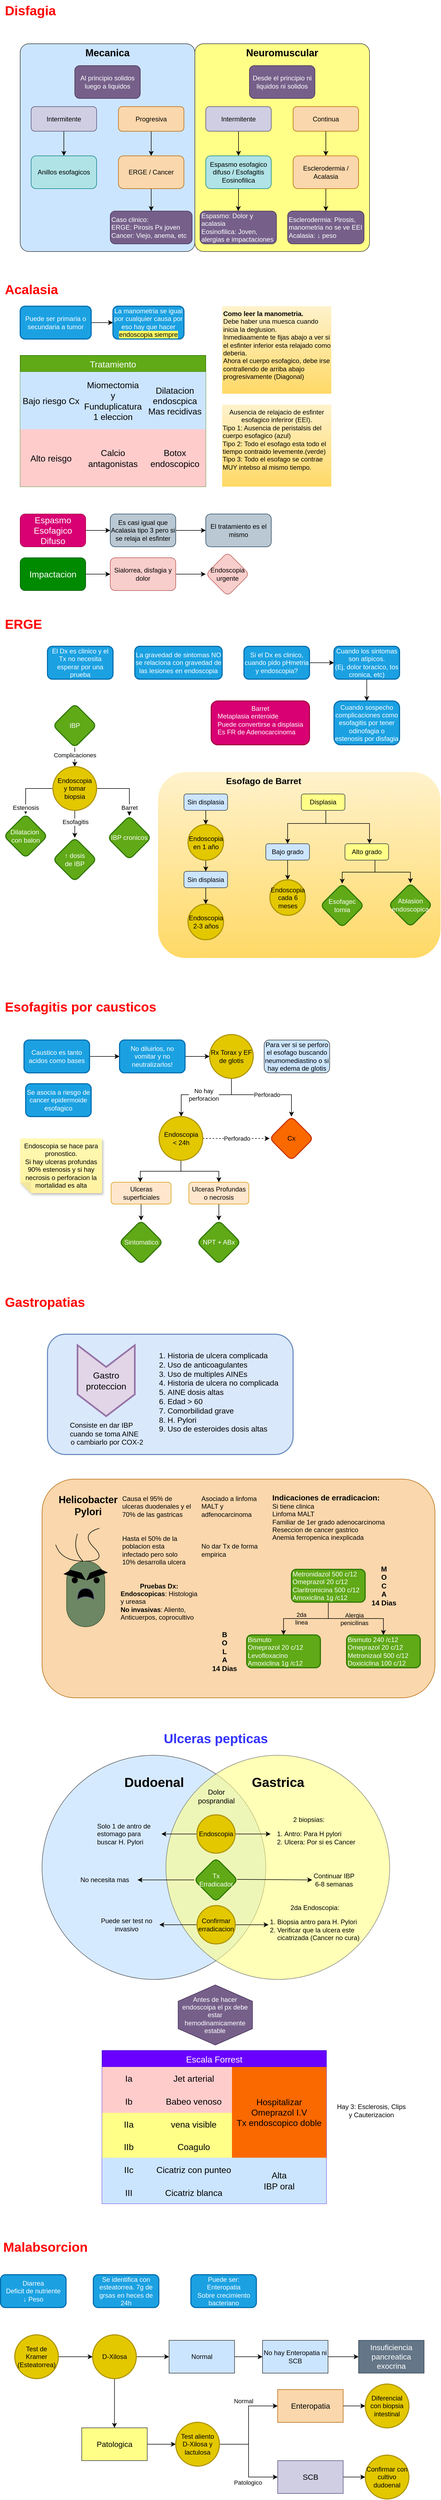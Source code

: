 <mxfile version="21.6.8" type="github">
  <diagram name="Page-1" id="vxQiwhmBXQwjBZL9es7v">
    <mxGraphModel dx="980" dy="1069" grid="1" gridSize="10" guides="1" tooltips="1" connect="1" arrows="1" fold="1" page="1" pageScale="1" pageWidth="850" pageHeight="1100" background="none" math="0" shadow="0">
      <root>
        <mxCell id="0" />
        <mxCell id="1" parent="0" />
        <mxCell id="qXAimA_6PrYC_-zk_ydz-42" value="" style="rounded=1;whiteSpace=wrap;html=1;fillColor=#fad7ac;strokeColor=#b46504;" parent="1" vertex="1">
          <mxGeometry x="110" y="2745" width="720" height="400" as="geometry" />
        </mxCell>
        <mxCell id="qXAimA_6PrYC_-zk_ydz-16" value="" style="rounded=1;whiteSpace=wrap;html=1;fillColor=#dae8fc;strokeColor=#6c8ebf;strokeWidth=2;" parent="1" vertex="1">
          <mxGeometry x="120" y="2480" width="450" height="220" as="geometry" />
        </mxCell>
        <mxCell id="oNGUDVq2gTV8FD3QDTzs-109" value="Esofago de Barret" style="rounded=1;whiteSpace=wrap;html=1;fillColor=#fff2cc;gradientColor=#ffd966;strokeColor=none;verticalAlign=top;fontStyle=1;fontSize=16;align=center;spacingLeft=-132;" parent="1" vertex="1">
          <mxGeometry x="322.5" y="1452" width="517.5" height="340" as="geometry" />
        </mxCell>
        <mxCell id="oNGUDVq2gTV8FD3QDTzs-1" value="Disfagia" style="text;strokeColor=none;fillColor=none;html=1;fontSize=24;fontStyle=1;verticalAlign=middle;align=left;fontColor=#FF0000;" parent="1" vertex="1">
          <mxGeometry x="40" y="40" width="200" height="40" as="geometry" />
        </mxCell>
        <mxCell id="oNGUDVq2gTV8FD3QDTzs-2" value="Mecanica" style="rounded=1;whiteSpace=wrap;html=1;fontSize=18;strokeColor=#36393d;fillColor=#cce5ff;verticalAlign=top;fontStyle=1;arcSize=5;" parent="1" vertex="1">
          <mxGeometry x="70" y="120" width="320" height="380" as="geometry" />
        </mxCell>
        <mxCell id="oNGUDVq2gTV8FD3QDTzs-3" value="Neuromuscular" style="rounded=1;whiteSpace=wrap;html=1;fontSize=18;strokeColor=#36393d;fillColor=#ffff88;verticalAlign=top;fontStyle=1;arcSize=5;" parent="1" vertex="1">
          <mxGeometry x="390" y="120" width="320" height="380" as="geometry" />
        </mxCell>
        <mxCell id="oNGUDVq2gTV8FD3QDTzs-10" value="" style="edgeStyle=orthogonalEdgeStyle;rounded=0;orthogonalLoop=1;jettySize=auto;html=1;" parent="1" source="oNGUDVq2gTV8FD3QDTzs-5" target="oNGUDVq2gTV8FD3QDTzs-9" edge="1">
          <mxGeometry relative="1" as="geometry" />
        </mxCell>
        <mxCell id="oNGUDVq2gTV8FD3QDTzs-5" value="Intermitente" style="rounded=1;whiteSpace=wrap;html=1;fillColor=#d0cee2;strokeColor=#56517e;" parent="1" vertex="1">
          <mxGeometry x="90" y="235" width="120" height="45" as="geometry" />
        </mxCell>
        <mxCell id="oNGUDVq2gTV8FD3QDTzs-12" value="" style="edgeStyle=orthogonalEdgeStyle;rounded=0;orthogonalLoop=1;jettySize=auto;html=1;" parent="1" source="oNGUDVq2gTV8FD3QDTzs-6" target="oNGUDVq2gTV8FD3QDTzs-11" edge="1">
          <mxGeometry relative="1" as="geometry" />
        </mxCell>
        <mxCell id="oNGUDVq2gTV8FD3QDTzs-6" value="Progresiva" style="rounded=1;whiteSpace=wrap;html=1;fillColor=#fad7ac;strokeColor=#b46504;" parent="1" vertex="1">
          <mxGeometry x="250" y="235" width="120" height="45" as="geometry" />
        </mxCell>
        <mxCell id="oNGUDVq2gTV8FD3QDTzs-16" value="" style="edgeStyle=orthogonalEdgeStyle;rounded=0;orthogonalLoop=1;jettySize=auto;html=1;" parent="1" source="oNGUDVq2gTV8FD3QDTzs-7" target="oNGUDVq2gTV8FD3QDTzs-15" edge="1">
          <mxGeometry relative="1" as="geometry" />
        </mxCell>
        <mxCell id="oNGUDVq2gTV8FD3QDTzs-7" value="Intermitente" style="rounded=1;whiteSpace=wrap;html=1;fillColor=#d0cee2;strokeColor=#56517e;" parent="1" vertex="1">
          <mxGeometry x="410" y="235" width="120" height="45" as="geometry" />
        </mxCell>
        <mxCell id="oNGUDVq2gTV8FD3QDTzs-18" value="" style="edgeStyle=orthogonalEdgeStyle;rounded=0;orthogonalLoop=1;jettySize=auto;html=1;" parent="1" source="oNGUDVq2gTV8FD3QDTzs-8" target="oNGUDVq2gTV8FD3QDTzs-17" edge="1">
          <mxGeometry relative="1" as="geometry" />
        </mxCell>
        <mxCell id="oNGUDVq2gTV8FD3QDTzs-8" value="Continua" style="rounded=1;whiteSpace=wrap;html=1;fillColor=#fad7ac;strokeColor=#b46504;" parent="1" vertex="1">
          <mxGeometry x="570" y="235" width="120" height="45" as="geometry" />
        </mxCell>
        <mxCell id="oNGUDVq2gTV8FD3QDTzs-9" value="Anillos esofagicos" style="rounded=1;whiteSpace=wrap;html=1;fillColor=#b0e3e6;strokeColor=#0e8088;" parent="1" vertex="1">
          <mxGeometry x="90" y="325" width="120" height="60" as="geometry" />
        </mxCell>
        <mxCell id="oNGUDVq2gTV8FD3QDTzs-14" value="" style="edgeStyle=orthogonalEdgeStyle;rounded=0;orthogonalLoop=1;jettySize=auto;html=1;" parent="1" source="oNGUDVq2gTV8FD3QDTzs-11" target="oNGUDVq2gTV8FD3QDTzs-13" edge="1">
          <mxGeometry relative="1" as="geometry" />
        </mxCell>
        <mxCell id="oNGUDVq2gTV8FD3QDTzs-11" value="ERGE / Cancer" style="rounded=1;whiteSpace=wrap;html=1;fillColor=#fad7ac;strokeColor=#b46504;" parent="1" vertex="1">
          <mxGeometry x="250" y="325" width="120" height="60" as="geometry" />
        </mxCell>
        <mxCell id="oNGUDVq2gTV8FD3QDTzs-13" value="Caso clinico:&lt;br&gt;ERGE: Pirosis Px joven&lt;br&gt;Cancer: Viejo, anema, etc" style="rounded=1;whiteSpace=wrap;html=1;align=left;fillColor=#76608a;fontColor=#ffffff;strokeColor=#432D57;" parent="1" vertex="1">
          <mxGeometry x="235" y="426" width="150" height="60" as="geometry" />
        </mxCell>
        <mxCell id="oNGUDVq2gTV8FD3QDTzs-141" value="" style="edgeStyle=orthogonalEdgeStyle;rounded=0;orthogonalLoop=1;jettySize=auto;html=1;" parent="1" source="oNGUDVq2gTV8FD3QDTzs-15" target="oNGUDVq2gTV8FD3QDTzs-140" edge="1">
          <mxGeometry relative="1" as="geometry" />
        </mxCell>
        <mxCell id="oNGUDVq2gTV8FD3QDTzs-15" value="Espasmo esofagico difuso / Esofagitis Eosinofilica" style="rounded=1;whiteSpace=wrap;html=1;fillColor=#b0e3e6;strokeColor=#0e8088;" parent="1" vertex="1">
          <mxGeometry x="410" y="325" width="120" height="60" as="geometry" />
        </mxCell>
        <mxCell id="oNGUDVq2gTV8FD3QDTzs-20" value="" style="edgeStyle=orthogonalEdgeStyle;rounded=0;orthogonalLoop=1;jettySize=auto;html=1;" parent="1" source="oNGUDVq2gTV8FD3QDTzs-17" target="oNGUDVq2gTV8FD3QDTzs-19" edge="1">
          <mxGeometry relative="1" as="geometry" />
        </mxCell>
        <mxCell id="oNGUDVq2gTV8FD3QDTzs-17" value="Esclerodermia / Acalasia" style="rounded=1;whiteSpace=wrap;html=1;fillColor=#fad7ac;strokeColor=#b46504;" parent="1" vertex="1">
          <mxGeometry x="570" y="325" width="120" height="60" as="geometry" />
        </mxCell>
        <mxCell id="oNGUDVq2gTV8FD3QDTzs-19" value="Esclerodermia: Pirosis, manometria no se ve EEI&lt;br&gt;Acalasia: ↓ peso" style="rounded=1;whiteSpace=wrap;html=1;align=left;fillColor=#76608a;fontColor=#ffffff;strokeColor=#432D57;" parent="1" vertex="1">
          <mxGeometry x="560" y="426" width="140" height="60" as="geometry" />
        </mxCell>
        <mxCell id="oNGUDVq2gTV8FD3QDTzs-21" value="Al principio solidos luego a liquidos" style="rounded=1;whiteSpace=wrap;html=1;fillColor=#76608a;fontColor=#ffffff;strokeColor=#432D57;" parent="1" vertex="1">
          <mxGeometry x="170" y="160" width="120" height="60" as="geometry" />
        </mxCell>
        <mxCell id="oNGUDVq2gTV8FD3QDTzs-22" value="Desde el principio ni liquidos ni solidos" style="rounded=1;whiteSpace=wrap;html=1;fillColor=#76608a;fontColor=#ffffff;strokeColor=#432D57;" parent="1" vertex="1">
          <mxGeometry x="490" y="160" width="120" height="60" as="geometry" />
        </mxCell>
        <mxCell id="oNGUDVq2gTV8FD3QDTzs-24" value="Acalasia" style="text;strokeColor=none;fillColor=none;html=1;fontSize=24;fontStyle=1;verticalAlign=middle;align=left;fontColor=#FF0000;" parent="1" vertex="1">
          <mxGeometry x="40" y="550" width="200" height="40" as="geometry" />
        </mxCell>
        <mxCell id="oNGUDVq2gTV8FD3QDTzs-27" value="" style="edgeStyle=orthogonalEdgeStyle;rounded=0;orthogonalLoop=1;jettySize=auto;html=1;" parent="1" source="oNGUDVq2gTV8FD3QDTzs-25" target="oNGUDVq2gTV8FD3QDTzs-26" edge="1">
          <mxGeometry relative="1" as="geometry" />
        </mxCell>
        <mxCell id="oNGUDVq2gTV8FD3QDTzs-25" value="Puede ser primaria o secundaria a tumor" style="rounded=1;whiteSpace=wrap;html=1;fillColor=#1ba1e2;fontColor=#ffffff;strokeColor=#006EAF;strokeWidth=2;" parent="1" vertex="1">
          <mxGeometry x="70" y="600" width="130" height="60" as="geometry" />
        </mxCell>
        <mxCell id="oNGUDVq2gTV8FD3QDTzs-26" value="La manometria se igual por cualquier causa por eso hay que hacer &lt;font color=&quot;#000000&quot;&gt;&lt;span style=&quot;background-color: rgb(255, 255, 102);&quot;&gt;endoscopia siempre&lt;/span&gt;&lt;/font&gt;" style="rounded=1;whiteSpace=wrap;html=1;fillColor=#1ba1e2;fontColor=#ffffff;strokeColor=#006EAF;strokeWidth=2;" parent="1" vertex="1">
          <mxGeometry x="240" y="600" width="130" height="60" as="geometry" />
        </mxCell>
        <mxCell id="oNGUDVq2gTV8FD3QDTzs-28" value="&lt;b&gt;Como leer la manometria.&lt;br&gt;&lt;/b&gt;Debe haber una muesca cuando inicia la deglusion.&lt;br&gt;Inmediaamente te fijas abajo a ver si el esfinter inferior esta relajado como deberia.&lt;br&gt;Ahora el cuerpo esofagico, debe irse contrallendo de arriba abajo progresivamente (Diagonal)" style="rounded=0;whiteSpace=wrap;html=1;verticalAlign=top;align=left;fillColor=#fff2cc;gradientColor=#ffd966;strokeColor=none;" parent="1" vertex="1">
          <mxGeometry x="440" y="600" width="200" height="160" as="geometry" />
        </mxCell>
        <mxCell id="oNGUDVq2gTV8FD3QDTzs-30" value="Ausencia de relajacio de esfinter esofagico inferiror (EEI).&lt;br&gt;&lt;div style=&quot;text-align: left;&quot;&gt;&lt;span style=&quot;background-color: initial;&quot;&gt;Tipo 1: Ausencia de peristalsis del cuerpo esofagico (azul)&lt;/span&gt;&lt;/div&gt;&lt;div style=&quot;text-align: left;&quot;&gt;&lt;span style=&quot;background-color: initial;&quot;&gt;Tipo 2: Todo el esofago esta todo el tiempo contraido levemente.(verde)&lt;/span&gt;&lt;/div&gt;&lt;div style=&quot;text-align: left;&quot;&gt;&lt;span style=&quot;background-color: initial;&quot;&gt;Tipo 3: Todo el esofago se contrae MUY intebso al mismo tiempo.&lt;/span&gt;&lt;/div&gt;" style="rounded=0;whiteSpace=wrap;html=1;verticalAlign=top;fillColor=#fff2cc;gradientColor=#ffd966;strokeColor=none;" parent="1" vertex="1">
          <mxGeometry x="440" y="780" width="200" height="150" as="geometry" />
        </mxCell>
        <mxCell id="oNGUDVq2gTV8FD3QDTzs-31" value="Tratamiento" style="shape=table;startSize=30;container=1;collapsible=0;childLayout=tableLayout;strokeColor=#2D7600;fontSize=16;fillColor=#60a917;fontColor=#ffffff;" parent="1" vertex="1">
          <mxGeometry x="70" y="690" width="340" height="240" as="geometry" />
        </mxCell>
        <mxCell id="oNGUDVq2gTV8FD3QDTzs-32" value="" style="shape=tableRow;horizontal=0;startSize=0;swimlaneHead=0;swimlaneBody=0;strokeColor=inherit;top=0;left=0;bottom=0;right=0;collapsible=0;dropTarget=0;fillColor=none;points=[[0,0.5],[1,0.5]];portConstraint=eastwest;fontSize=16;" parent="oNGUDVq2gTV8FD3QDTzs-31" vertex="1">
          <mxGeometry y="30" width="340" height="105" as="geometry" />
        </mxCell>
        <mxCell id="oNGUDVq2gTV8FD3QDTzs-33" value="Bajo riesgo Cx" style="shape=partialRectangle;html=1;whiteSpace=wrap;connectable=0;strokeColor=#36393d;overflow=hidden;fillColor=#cce5ff;top=0;left=0;bottom=0;right=0;pointerEvents=1;fontSize=16;" parent="oNGUDVq2gTV8FD3QDTzs-32" vertex="1">
          <mxGeometry width="113" height="105" as="geometry">
            <mxRectangle width="113" height="105" as="alternateBounds" />
          </mxGeometry>
        </mxCell>
        <mxCell id="oNGUDVq2gTV8FD3QDTzs-34" value="Miomectomia&lt;br&gt;y Funduplicatura&lt;br&gt;1 eleccion" style="shape=partialRectangle;html=1;whiteSpace=wrap;connectable=0;strokeColor=#36393d;overflow=hidden;fillColor=#cce5ff;top=0;left=0;bottom=0;right=0;pointerEvents=1;fontSize=16;" parent="oNGUDVq2gTV8FD3QDTzs-32" vertex="1">
          <mxGeometry x="113" width="114" height="105" as="geometry">
            <mxRectangle width="114" height="105" as="alternateBounds" />
          </mxGeometry>
        </mxCell>
        <mxCell id="oNGUDVq2gTV8FD3QDTzs-47" value="Dilatacion endoscpica&lt;br&gt;Mas recidivas" style="shape=partialRectangle;html=1;whiteSpace=wrap;connectable=0;strokeColor=#36393d;overflow=hidden;fillColor=#cce5ff;top=0;left=0;bottom=0;right=0;pointerEvents=1;fontSize=16;" parent="oNGUDVq2gTV8FD3QDTzs-32" vertex="1">
          <mxGeometry x="227" width="113" height="105" as="geometry">
            <mxRectangle width="113" height="105" as="alternateBounds" />
          </mxGeometry>
        </mxCell>
        <mxCell id="oNGUDVq2gTV8FD3QDTzs-36" value="" style="shape=tableRow;horizontal=0;startSize=0;swimlaneHead=0;swimlaneBody=0;strokeColor=inherit;top=0;left=0;bottom=0;right=0;collapsible=0;dropTarget=0;fillColor=none;points=[[0,0.5],[1,0.5]];portConstraint=eastwest;fontSize=16;" parent="oNGUDVq2gTV8FD3QDTzs-31" vertex="1">
          <mxGeometry y="135" width="340" height="105" as="geometry" />
        </mxCell>
        <mxCell id="oNGUDVq2gTV8FD3QDTzs-37" value="Alto reisgo" style="shape=partialRectangle;html=1;whiteSpace=wrap;connectable=0;strokeColor=#36393d;overflow=hidden;fillColor=#ffcccc;top=0;left=0;bottom=0;right=0;pointerEvents=1;fontSize=16;" parent="oNGUDVq2gTV8FD3QDTzs-36" vertex="1">
          <mxGeometry width="113" height="105" as="geometry">
            <mxRectangle width="113" height="105" as="alternateBounds" />
          </mxGeometry>
        </mxCell>
        <mxCell id="oNGUDVq2gTV8FD3QDTzs-38" value="Calcio antagonistas" style="shape=partialRectangle;html=1;whiteSpace=wrap;connectable=0;strokeColor=#36393d;overflow=hidden;fillColor=#ffcccc;top=0;left=0;bottom=0;right=0;pointerEvents=1;fontSize=16;" parent="oNGUDVq2gTV8FD3QDTzs-36" vertex="1">
          <mxGeometry x="113" width="114" height="105" as="geometry">
            <mxRectangle width="114" height="105" as="alternateBounds" />
          </mxGeometry>
        </mxCell>
        <mxCell id="oNGUDVq2gTV8FD3QDTzs-48" value="Botox endoscopico" style="shape=partialRectangle;html=1;whiteSpace=wrap;connectable=0;strokeColor=#36393d;overflow=hidden;fillColor=#ffcccc;top=0;left=0;bottom=0;right=0;pointerEvents=1;fontSize=16;" parent="oNGUDVq2gTV8FD3QDTzs-36" vertex="1">
          <mxGeometry x="227" width="113" height="105" as="geometry">
            <mxRectangle width="113" height="105" as="alternateBounds" />
          </mxGeometry>
        </mxCell>
        <mxCell id="oNGUDVq2gTV8FD3QDTzs-51" value="" style="edgeStyle=orthogonalEdgeStyle;rounded=0;orthogonalLoop=1;jettySize=auto;html=1;" parent="1" source="oNGUDVq2gTV8FD3QDTzs-49" target="oNGUDVq2gTV8FD3QDTzs-50" edge="1">
          <mxGeometry relative="1" as="geometry" />
        </mxCell>
        <mxCell id="oNGUDVq2gTV8FD3QDTzs-49" value="Espasmo Esofagico Difuso" style="rounded=1;whiteSpace=wrap;html=1;fontSize=16;fillColor=#d80073;fontColor=#ffffff;strokeColor=#A50040;" parent="1" vertex="1">
          <mxGeometry x="70" y="980" width="120" height="60" as="geometry" />
        </mxCell>
        <mxCell id="oNGUDVq2gTV8FD3QDTzs-53" value="" style="edgeStyle=orthogonalEdgeStyle;rounded=0;orthogonalLoop=1;jettySize=auto;html=1;" parent="1" source="oNGUDVq2gTV8FD3QDTzs-50" target="oNGUDVq2gTV8FD3QDTzs-52" edge="1">
          <mxGeometry relative="1" as="geometry" />
        </mxCell>
        <mxCell id="oNGUDVq2gTV8FD3QDTzs-50" value="Es casi igual que Acalasia tipo 3 pero si se relaja el esfinter" style="rounded=1;whiteSpace=wrap;html=1;fillColor=#bac8d3;strokeColor=#23445d;" parent="1" vertex="1">
          <mxGeometry x="235" y="980" width="120" height="60" as="geometry" />
        </mxCell>
        <mxCell id="oNGUDVq2gTV8FD3QDTzs-52" value="El tratamiento es el mismo" style="rounded=1;whiteSpace=wrap;html=1;fillColor=#bac8d3;strokeColor=#23445d;" parent="1" vertex="1">
          <mxGeometry x="410" y="980" width="120" height="60" as="geometry" />
        </mxCell>
        <mxCell id="oNGUDVq2gTV8FD3QDTzs-54" value="ERGE" style="text;strokeColor=none;fillColor=none;html=1;fontSize=24;fontStyle=1;verticalAlign=middle;align=left;fontColor=#FF0000;" parent="1" vertex="1">
          <mxGeometry x="40" y="1162" width="200" height="40" as="geometry" />
        </mxCell>
        <mxCell id="oNGUDVq2gTV8FD3QDTzs-56" value="El Dx es clinico y el Tx no necesita esperar por una prueba" style="rounded=1;whiteSpace=wrap;html=1;fillColor=#1ba1e2;fontColor=#ffffff;strokeColor=#006EAF;strokeWidth=2;" parent="1" vertex="1">
          <mxGeometry x="120" y="1222" width="120" height="60" as="geometry" />
        </mxCell>
        <mxCell id="oNGUDVq2gTV8FD3QDTzs-57" value="La gravedad de sintomas NO se relaciona con gravedad de las lesiones en endoscopia" style="rounded=1;whiteSpace=wrap;html=1;fillColor=#1ba1e2;fontColor=#ffffff;strokeColor=#006EAF;strokeWidth=2;" parent="1" vertex="1">
          <mxGeometry x="280" y="1222" width="160" height="60" as="geometry" />
        </mxCell>
        <mxCell id="oNGUDVq2gTV8FD3QDTzs-60" value="" style="edgeStyle=orthogonalEdgeStyle;rounded=0;orthogonalLoop=1;jettySize=auto;html=1;" parent="1" source="oNGUDVq2gTV8FD3QDTzs-58" target="oNGUDVq2gTV8FD3QDTzs-59" edge="1">
          <mxGeometry relative="1" as="geometry" />
        </mxCell>
        <mxCell id="oNGUDVq2gTV8FD3QDTzs-58" value="Si el Dx es clinico, cuando pido pHmetria y endoscopia?" style="rounded=1;whiteSpace=wrap;html=1;fillColor=#1ba1e2;fontColor=#ffffff;strokeColor=#006EAF;strokeWidth=2;" parent="1" vertex="1">
          <mxGeometry x="480" y="1222" width="120" height="60" as="geometry" />
        </mxCell>
        <mxCell id="oNGUDVq2gTV8FD3QDTzs-62" value="" style="edgeStyle=orthogonalEdgeStyle;rounded=0;orthogonalLoop=1;jettySize=auto;html=1;" parent="1" source="oNGUDVq2gTV8FD3QDTzs-59" target="oNGUDVq2gTV8FD3QDTzs-61" edge="1">
          <mxGeometry relative="1" as="geometry" />
        </mxCell>
        <mxCell id="oNGUDVq2gTV8FD3QDTzs-59" value="Cuando los sintomas son atipicos. &lt;br&gt;(Ej, dolor toracico, tos cronica, etc)" style="rounded=1;whiteSpace=wrap;html=1;fillColor=#1ba1e2;fontColor=#ffffff;strokeColor=#006EAF;strokeWidth=2;" parent="1" vertex="1">
          <mxGeometry x="645" y="1222" width="120" height="60" as="geometry" />
        </mxCell>
        <mxCell id="oNGUDVq2gTV8FD3QDTzs-61" value="Cuando sospecho complicaciones como esofagitis por tener odinofagia o estenosis por disfagia" style="rounded=1;whiteSpace=wrap;html=1;fillColor=#1ba1e2;fontColor=#ffffff;strokeColor=#006EAF;strokeWidth=2;" parent="1" vertex="1">
          <mxGeometry x="645" y="1322" width="120" height="80" as="geometry" />
        </mxCell>
        <mxCell id="oNGUDVq2gTV8FD3QDTzs-63" value="IBP" style="rhombus;whiteSpace=wrap;html=1;rounded=1;fillColor=#60a917;fontColor=#ffffff;strokeColor=#2D7600;strokeWidth=2;" parent="1" vertex="1">
          <mxGeometry x="130" y="1327" width="80" height="80" as="geometry" />
        </mxCell>
        <mxCell id="oNGUDVq2gTV8FD3QDTzs-65" value="IBP cronicos" style="rhombus;whiteSpace=wrap;html=1;rounded=1;fillColor=#60a917;fontColor=#ffffff;strokeColor=#2D7600;strokeWidth=2;" parent="1" vertex="1">
          <mxGeometry x="230" y="1532" width="80" height="80" as="geometry" />
        </mxCell>
        <mxCell id="oNGUDVq2gTV8FD3QDTzs-68" value="Dilatacion&amp;nbsp;&lt;br&gt;con balon" style="rhombus;whiteSpace=wrap;html=1;rounded=1;direction=south;fillColor=#60a917;fontColor=#ffffff;strokeColor=#2D7600;strokeWidth=2;" parent="1" vertex="1">
          <mxGeometry x="40" y="1529" width="80" height="80" as="geometry" />
        </mxCell>
        <mxCell id="oNGUDVq2gTV8FD3QDTzs-72" value="" style="edgeStyle=orthogonalEdgeStyle;rounded=0;orthogonalLoop=1;jettySize=auto;html=1;" parent="1" source="oNGUDVq2gTV8FD3QDTzs-63" target="oNGUDVq2gTV8FD3QDTzs-71" edge="1">
          <mxGeometry relative="1" as="geometry">
            <mxPoint x="355" y="1357" as="sourcePoint" />
            <mxPoint x="285" y="1617" as="targetPoint" />
          </mxGeometry>
        </mxCell>
        <mxCell id="oNGUDVq2gTV8FD3QDTzs-105" value="Complicaciones" style="edgeLabel;html=1;align=center;verticalAlign=middle;resizable=0;points=[];" parent="oNGUDVq2gTV8FD3QDTzs-72" vertex="1" connectable="0">
          <mxGeometry x="-0.378" relative="1" as="geometry">
            <mxPoint as="offset" />
          </mxGeometry>
        </mxCell>
        <mxCell id="oNGUDVq2gTV8FD3QDTzs-74" value="" style="edgeStyle=orthogonalEdgeStyle;rounded=0;orthogonalLoop=1;jettySize=auto;html=1;" parent="1" source="oNGUDVq2gTV8FD3QDTzs-71" target="oNGUDVq2gTV8FD3QDTzs-68" edge="1">
          <mxGeometry relative="1" as="geometry" />
        </mxCell>
        <mxCell id="oNGUDVq2gTV8FD3QDTzs-106" value="Estenosis" style="edgeLabel;html=1;align=center;verticalAlign=middle;resizable=0;points=[];" parent="oNGUDVq2gTV8FD3QDTzs-74" vertex="1" connectable="0">
          <mxGeometry x="0.559" relative="1" as="geometry">
            <mxPoint y="9" as="offset" />
          </mxGeometry>
        </mxCell>
        <mxCell id="oNGUDVq2gTV8FD3QDTzs-75" value="" style="edgeStyle=orthogonalEdgeStyle;rounded=0;orthogonalLoop=1;jettySize=auto;html=1;" parent="1" source="oNGUDVq2gTV8FD3QDTzs-71" target="oNGUDVq2gTV8FD3QDTzs-65" edge="1">
          <mxGeometry relative="1" as="geometry" />
        </mxCell>
        <mxCell id="oNGUDVq2gTV8FD3QDTzs-104" value="Barret" style="edgeLabel;html=1;align=center;verticalAlign=middle;resizable=0;points=[];" parent="oNGUDVq2gTV8FD3QDTzs-75" vertex="1" connectable="0">
          <mxGeometry x="0.65" y="2" relative="1" as="geometry">
            <mxPoint x="-2" y="4" as="offset" />
          </mxGeometry>
        </mxCell>
        <mxCell id="oNGUDVq2gTV8FD3QDTzs-79" value="" style="edgeStyle=orthogonalEdgeStyle;rounded=0;orthogonalLoop=1;jettySize=auto;html=1;" parent="1" source="oNGUDVq2gTV8FD3QDTzs-71" target="oNGUDVq2gTV8FD3QDTzs-78" edge="1">
          <mxGeometry relative="1" as="geometry" />
        </mxCell>
        <mxCell id="oNGUDVq2gTV8FD3QDTzs-80" value="Esofagitis" style="edgeLabel;html=1;align=center;verticalAlign=middle;resizable=0;points=[];" parent="oNGUDVq2gTV8FD3QDTzs-79" vertex="1" connectable="0">
          <mxGeometry x="-0.176" y="1" relative="1" as="geometry">
            <mxPoint as="offset" />
          </mxGeometry>
        </mxCell>
        <mxCell id="oNGUDVq2gTV8FD3QDTzs-71" value="Endoscopia&lt;br&gt;y tomar biopsia" style="ellipse;whiteSpace=wrap;html=1;aspect=fixed;fillColor=#e3c800;fontColor=#000000;strokeColor=#B09500;strokeWidth=2;" parent="1" vertex="1">
          <mxGeometry x="130" y="1442" width="80" height="80" as="geometry" />
        </mxCell>
        <mxCell id="oNGUDVq2gTV8FD3QDTzs-78" value="↑ dosis &lt;br&gt;de IBP" style="rhombus;whiteSpace=wrap;html=1;rounded=1;fillColor=#60a917;fontColor=#ffffff;strokeColor=#2D7600;strokeWidth=2;" parent="1" vertex="1">
          <mxGeometry x="130" y="1572" width="80" height="80" as="geometry" />
        </mxCell>
        <mxCell id="oNGUDVq2gTV8FD3QDTzs-81" value="Barret&lt;br&gt;&lt;div style=&quot;text-align: left;&quot;&gt;&lt;span style=&quot;background-color: initial;&quot;&gt;Metaplasia enteroide&lt;/span&gt;&lt;/div&gt;&lt;div style=&quot;text-align: left;&quot;&gt;&lt;span style=&quot;background-color: initial;&quot;&gt;Puede convertirse a displasia&lt;/span&gt;&lt;/div&gt;&lt;div style=&quot;text-align: left;&quot;&gt;&lt;span style=&quot;background-color: initial;&quot;&gt;Es FR de Adenocarcinoma&lt;/span&gt;&lt;/div&gt;" style="rounded=1;whiteSpace=wrap;html=1;verticalAlign=top;fillColor=#d80073;fontColor=#ffffff;strokeColor=#A50040;strokeWidth=2;" parent="1" vertex="1">
          <mxGeometry x="420" y="1322" width="180" height="80" as="geometry" />
        </mxCell>
        <mxCell id="oNGUDVq2gTV8FD3QDTzs-87" value="" style="edgeStyle=orthogonalEdgeStyle;rounded=0;orthogonalLoop=1;jettySize=auto;html=1;" parent="1" source="oNGUDVq2gTV8FD3QDTzs-82" target="oNGUDVq2gTV8FD3QDTzs-86" edge="1">
          <mxGeometry relative="1" as="geometry" />
        </mxCell>
        <mxCell id="oNGUDVq2gTV8FD3QDTzs-82" value="Sin displasia" style="rounded=1;whiteSpace=wrap;html=1;fillColor=#cce5ff;strokeColor=#36393d;" parent="1" vertex="1">
          <mxGeometry x="370" y="1492" width="80" height="30" as="geometry" />
        </mxCell>
        <mxCell id="oNGUDVq2gTV8FD3QDTzs-93" value="" style="edgeStyle=orthogonalEdgeStyle;rounded=0;orthogonalLoop=1;jettySize=auto;html=1;" parent="1" source="oNGUDVq2gTV8FD3QDTzs-83" target="oNGUDVq2gTV8FD3QDTzs-92" edge="1">
          <mxGeometry relative="1" as="geometry">
            <Array as="points">
              <mxPoint x="630" y="1546" />
              <mxPoint x="560" y="1546" />
            </Array>
          </mxGeometry>
        </mxCell>
        <mxCell id="oNGUDVq2gTV8FD3QDTzs-97" value="" style="edgeStyle=orthogonalEdgeStyle;rounded=0;orthogonalLoop=1;jettySize=auto;html=1;" parent="1" source="oNGUDVq2gTV8FD3QDTzs-83" target="oNGUDVq2gTV8FD3QDTzs-96" edge="1">
          <mxGeometry relative="1" as="geometry">
            <Array as="points">
              <mxPoint x="630" y="1546" />
              <mxPoint x="710" y="1546" />
            </Array>
          </mxGeometry>
        </mxCell>
        <mxCell id="oNGUDVq2gTV8FD3QDTzs-83" value="Displasia" style="rounded=1;whiteSpace=wrap;html=1;fillColor=#ffff88;strokeColor=#36393d;" parent="1" vertex="1">
          <mxGeometry x="585" y="1492" width="80" height="30" as="geometry" />
        </mxCell>
        <mxCell id="oNGUDVq2gTV8FD3QDTzs-89" value="" style="edgeStyle=orthogonalEdgeStyle;rounded=0;orthogonalLoop=1;jettySize=auto;html=1;" parent="1" source="oNGUDVq2gTV8FD3QDTzs-86" target="oNGUDVq2gTV8FD3QDTzs-88" edge="1">
          <mxGeometry relative="1" as="geometry" />
        </mxCell>
        <mxCell id="oNGUDVq2gTV8FD3QDTzs-86" value="Endoscopia en 1 año" style="ellipse;whiteSpace=wrap;html=1;rounded=1;fillColor=#e3c800;fontColor=#000000;strokeColor=#B09500;strokeWidth=2;" parent="1" vertex="1">
          <mxGeometry x="377.5" y="1548" width="65" height="65" as="geometry" />
        </mxCell>
        <mxCell id="oNGUDVq2gTV8FD3QDTzs-91" value="" style="edgeStyle=orthogonalEdgeStyle;rounded=0;orthogonalLoop=1;jettySize=auto;html=1;" parent="1" source="oNGUDVq2gTV8FD3QDTzs-88" target="oNGUDVq2gTV8FD3QDTzs-90" edge="1">
          <mxGeometry relative="1" as="geometry" />
        </mxCell>
        <mxCell id="oNGUDVq2gTV8FD3QDTzs-88" value="Sin displasia" style="rounded=1;whiteSpace=wrap;html=1;fillColor=#cce5ff;strokeColor=#36393d;" parent="1" vertex="1">
          <mxGeometry x="370" y="1633.5" width="80" height="30" as="geometry" />
        </mxCell>
        <mxCell id="oNGUDVq2gTV8FD3QDTzs-90" value="Endoscopia &lt;br&gt;2-3 años" style="ellipse;whiteSpace=wrap;html=1;rounded=1;fillColor=#e3c800;fontColor=#000000;strokeColor=#B09500;strokeWidth=2;" parent="1" vertex="1">
          <mxGeometry x="377.5" y="1693.5" width="65" height="65" as="geometry" />
        </mxCell>
        <mxCell id="oNGUDVq2gTV8FD3QDTzs-95" value="" style="edgeStyle=orthogonalEdgeStyle;rounded=0;orthogonalLoop=1;jettySize=auto;html=1;" parent="1" source="oNGUDVq2gTV8FD3QDTzs-92" target="oNGUDVq2gTV8FD3QDTzs-94" edge="1">
          <mxGeometry relative="1" as="geometry" />
        </mxCell>
        <mxCell id="oNGUDVq2gTV8FD3QDTzs-92" value="Bajo grado" style="rounded=1;whiteSpace=wrap;html=1;fillColor=#cce5ff;strokeColor=#36393d;" parent="1" vertex="1">
          <mxGeometry x="520" y="1583" width="80" height="30" as="geometry" />
        </mxCell>
        <mxCell id="oNGUDVq2gTV8FD3QDTzs-94" value="Endoscopia cada 6 meses" style="ellipse;whiteSpace=wrap;html=1;rounded=1;fillColor=#e3c800;fontColor=#000000;strokeColor=#B09500;strokeWidth=2;" parent="1" vertex="1">
          <mxGeometry x="527.5" y="1649" width="65" height="65" as="geometry" />
        </mxCell>
        <mxCell id="oNGUDVq2gTV8FD3QDTzs-99" value="" style="edgeStyle=orthogonalEdgeStyle;rounded=0;orthogonalLoop=1;jettySize=auto;html=1;" parent="1" source="oNGUDVq2gTV8FD3QDTzs-96" target="oNGUDVq2gTV8FD3QDTzs-98" edge="1">
          <mxGeometry relative="1" as="geometry">
            <Array as="points">
              <mxPoint x="720" y="1635" />
              <mxPoint x="660" y="1635" />
            </Array>
          </mxGeometry>
        </mxCell>
        <mxCell id="oNGUDVq2gTV8FD3QDTzs-101" value="" style="edgeStyle=orthogonalEdgeStyle;rounded=0;orthogonalLoop=1;jettySize=auto;html=1;entryX=0.5;entryY=0;entryDx=0;entryDy=0;" parent="1" target="oNGUDVq2gTV8FD3QDTzs-100" edge="1">
          <mxGeometry relative="1" as="geometry">
            <mxPoint x="720" y="1628" as="sourcePoint" />
            <mxPoint x="785" y="1651" as="targetPoint" />
            <Array as="points">
              <mxPoint x="720" y="1635" />
              <mxPoint x="785" y="1635" />
            </Array>
          </mxGeometry>
        </mxCell>
        <mxCell id="oNGUDVq2gTV8FD3QDTzs-96" value="Alto grado" style="rounded=1;whiteSpace=wrap;html=1;fillColor=#ffff88;strokeColor=#36393d;" parent="1" vertex="1">
          <mxGeometry x="665" y="1583" width="80" height="30" as="geometry" />
        </mxCell>
        <mxCell id="oNGUDVq2gTV8FD3QDTzs-98" value="Esofagec&lt;br&gt;tomia" style="rhombus;whiteSpace=wrap;html=1;rounded=1;fillColor=#60a917;fontColor=#ffffff;strokeColor=#2D7600;strokeWidth=2;" parent="1" vertex="1">
          <mxGeometry x="620" y="1656" width="80" height="80" as="geometry" />
        </mxCell>
        <mxCell id="oNGUDVq2gTV8FD3QDTzs-100" value="Ablasion endoscopica" style="rhombus;whiteSpace=wrap;html=1;rounded=1;fillColor=#60a917;fontColor=#ffffff;strokeColor=#2D7600;strokeWidth=2;" parent="1" vertex="1">
          <mxGeometry x="745" y="1655" width="80" height="80" as="geometry" />
        </mxCell>
        <mxCell id="oNGUDVq2gTV8FD3QDTzs-110" value="Esofagitis por causticos" style="text;strokeColor=none;fillColor=none;html=1;fontSize=24;fontStyle=1;verticalAlign=middle;align=left;fontColor=#FF0000;" parent="1" vertex="1">
          <mxGeometry x="40" y="1862" width="200" height="40" as="geometry" />
        </mxCell>
        <mxCell id="oNGUDVq2gTV8FD3QDTzs-114" value="" style="edgeStyle=orthogonalEdgeStyle;rounded=0;orthogonalLoop=1;jettySize=auto;html=1;" parent="1" source="oNGUDVq2gTV8FD3QDTzs-112" target="oNGUDVq2gTV8FD3QDTzs-113" edge="1">
          <mxGeometry relative="1" as="geometry" />
        </mxCell>
        <mxCell id="oNGUDVq2gTV8FD3QDTzs-112" value="Caustico es tanto acidos como bases" style="rounded=1;whiteSpace=wrap;html=1;fillColor=#1ba1e2;fontColor=#ffffff;strokeColor=#006EAF;strokeWidth=2;" parent="1" vertex="1">
          <mxGeometry x="77" y="1942" width="120" height="60" as="geometry" />
        </mxCell>
        <mxCell id="oNGUDVq2gTV8FD3QDTzs-116" value="" style="edgeStyle=orthogonalEdgeStyle;rounded=0;orthogonalLoop=1;jettySize=auto;html=1;" parent="1" source="oNGUDVq2gTV8FD3QDTzs-113" target="oNGUDVq2gTV8FD3QDTzs-115" edge="1">
          <mxGeometry relative="1" as="geometry" />
        </mxCell>
        <mxCell id="oNGUDVq2gTV8FD3QDTzs-113" value="No diluirlos, no vomitar y no neutralizarlos!" style="rounded=1;whiteSpace=wrap;html=1;fillColor=#1ba1e2;fontColor=#ffffff;strokeColor=#006EAF;strokeWidth=2;" parent="1" vertex="1">
          <mxGeometry x="252" y="1942" width="120" height="60" as="geometry" />
        </mxCell>
        <mxCell id="oNGUDVq2gTV8FD3QDTzs-119" value="" style="edgeStyle=orthogonalEdgeStyle;rounded=0;orthogonalLoop=1;jettySize=auto;html=1;" parent="1" source="oNGUDVq2gTV8FD3QDTzs-115" target="oNGUDVq2gTV8FD3QDTzs-118" edge="1">
          <mxGeometry relative="1" as="geometry">
            <Array as="points">
              <mxPoint x="457" y="2042" />
              <mxPoint x="365" y="2042" />
            </Array>
          </mxGeometry>
        </mxCell>
        <mxCell id="oNGUDVq2gTV8FD3QDTzs-120" value="No hay&lt;br&gt;perforacion" style="edgeLabel;html=1;align=center;verticalAlign=middle;resizable=0;points=[];spacing=-2;" parent="oNGUDVq2gTV8FD3QDTzs-119" vertex="1" connectable="0">
          <mxGeometry x="-0.275" y="-2" relative="1" as="geometry">
            <mxPoint x="-23" y="2" as="offset" />
          </mxGeometry>
        </mxCell>
        <mxCell id="oNGUDVq2gTV8FD3QDTzs-126" value="" style="edgeStyle=orthogonalEdgeStyle;rounded=0;orthogonalLoop=1;jettySize=auto;html=1;" parent="1" source="oNGUDVq2gTV8FD3QDTzs-115" target="oNGUDVq2gTV8FD3QDTzs-125" edge="1">
          <mxGeometry relative="1" as="geometry">
            <Array as="points">
              <mxPoint x="457" y="2042" />
              <mxPoint x="567" y="2042" />
            </Array>
          </mxGeometry>
        </mxCell>
        <mxCell id="oNGUDVq2gTV8FD3QDTzs-127" value="Perforado" style="edgeLabel;html=1;align=center;verticalAlign=middle;resizable=0;points=[];" parent="oNGUDVq2gTV8FD3QDTzs-126" vertex="1" connectable="0">
          <mxGeometry x="-0.3" y="1" relative="1" as="geometry">
            <mxPoint x="32" y="1" as="offset" />
          </mxGeometry>
        </mxCell>
        <mxCell id="oNGUDVq2gTV8FD3QDTzs-115" value="Rx Torax y EF de glotis" style="ellipse;whiteSpace=wrap;html=1;rounded=1;fillColor=#e3c800;fontColor=#000000;strokeColor=#B09500;strokeWidth=2;" parent="1" vertex="1">
          <mxGeometry x="417" y="1932" width="80" height="80" as="geometry" />
        </mxCell>
        <mxCell id="oNGUDVq2gTV8FD3QDTzs-117" value="Para ver si se perforo el esofago buscando neumomediastino o si hay edema de glotis" style="rounded=1;whiteSpace=wrap;html=1;fillColor=#cce5ff;strokeColor=#36393d;" parent="1" vertex="1">
          <mxGeometry x="517" y="1942" width="120" height="60" as="geometry" />
        </mxCell>
        <mxCell id="oNGUDVq2gTV8FD3QDTzs-129" value="" style="edgeStyle=orthogonalEdgeStyle;rounded=0;orthogonalLoop=1;jettySize=auto;html=1;" parent="1" source="oNGUDVq2gTV8FD3QDTzs-118" target="oNGUDVq2gTV8FD3QDTzs-128" edge="1">
          <mxGeometry relative="1" as="geometry">
            <Array as="points">
              <mxPoint x="365" y="2182" />
              <mxPoint x="290" y="2182" />
            </Array>
          </mxGeometry>
        </mxCell>
        <mxCell id="oNGUDVq2gTV8FD3QDTzs-134" style="edgeStyle=orthogonalEdgeStyle;rounded=0;orthogonalLoop=1;jettySize=auto;html=1;entryX=0;entryY=0.5;entryDx=0;entryDy=0;dashed=1;" parent="1" source="oNGUDVq2gTV8FD3QDTzs-118" target="oNGUDVq2gTV8FD3QDTzs-125" edge="1">
          <mxGeometry relative="1" as="geometry" />
        </mxCell>
        <mxCell id="oNGUDVq2gTV8FD3QDTzs-135" value="Perforado" style="edgeLabel;html=1;align=center;verticalAlign=middle;resizable=0;points=[];" parent="oNGUDVq2gTV8FD3QDTzs-134" vertex="1" connectable="0">
          <mxGeometry x="-0.306" relative="1" as="geometry">
            <mxPoint x="20" as="offset" />
          </mxGeometry>
        </mxCell>
        <mxCell id="oNGUDVq2gTV8FD3QDTzs-136" style="edgeStyle=orthogonalEdgeStyle;rounded=0;orthogonalLoop=1;jettySize=auto;html=1;entryX=0.5;entryY=0;entryDx=0;entryDy=0;" parent="1" source="oNGUDVq2gTV8FD3QDTzs-118" target="oNGUDVq2gTV8FD3QDTzs-131" edge="1">
          <mxGeometry relative="1" as="geometry" />
        </mxCell>
        <mxCell id="oNGUDVq2gTV8FD3QDTzs-118" value="Endoscopia &lt;br&gt;&amp;lt; 24h" style="ellipse;whiteSpace=wrap;html=1;rounded=1;fillColor=#e3c800;fontColor=#000000;strokeColor=#B09500;strokeWidth=2;" parent="1" vertex="1">
          <mxGeometry x="324.5" y="2082" width="80" height="80" as="geometry" />
        </mxCell>
        <mxCell id="oNGUDVq2gTV8FD3QDTzs-124" value="Se asocia a riesgo de cancer epidermoide esofagico" style="rounded=1;whiteSpace=wrap;html=1;fillColor=#1ba1e2;fontColor=#ffffff;strokeColor=#006EAF;strokeWidth=2;" parent="1" vertex="1">
          <mxGeometry x="80" y="2022" width="120" height="60" as="geometry" />
        </mxCell>
        <mxCell id="oNGUDVq2gTV8FD3QDTzs-125" value="Cx" style="rhombus;whiteSpace=wrap;html=1;rounded=1;fillColor=#fa6800;fontColor=#000000;strokeColor=#C73500;strokeWidth=2;" parent="1" vertex="1">
          <mxGeometry x="527" y="2082" width="80" height="80" as="geometry" />
        </mxCell>
        <mxCell id="oNGUDVq2gTV8FD3QDTzs-138" value="" style="edgeStyle=orthogonalEdgeStyle;rounded=0;orthogonalLoop=1;jettySize=auto;html=1;" parent="1" source="oNGUDVq2gTV8FD3QDTzs-128" target="oNGUDVq2gTV8FD3QDTzs-137" edge="1">
          <mxGeometry relative="1" as="geometry" />
        </mxCell>
        <mxCell id="oNGUDVq2gTV8FD3QDTzs-128" value="Ulceras superficiales" style="whiteSpace=wrap;html=1;rounded=1;fillColor=#ffe6cc;strokeColor=#d79b00;" parent="1" vertex="1">
          <mxGeometry x="236.5" y="2202" width="110" height="40" as="geometry" />
        </mxCell>
        <mxCell id="oNGUDVq2gTV8FD3QDTzs-133" value="" style="edgeStyle=orthogonalEdgeStyle;rounded=0;orthogonalLoop=1;jettySize=auto;html=1;" parent="1" source="oNGUDVq2gTV8FD3QDTzs-131" target="oNGUDVq2gTV8FD3QDTzs-132" edge="1">
          <mxGeometry relative="1" as="geometry" />
        </mxCell>
        <mxCell id="oNGUDVq2gTV8FD3QDTzs-131" value="Ulceras Profundas o necrosis" style="whiteSpace=wrap;html=1;rounded=1;fillColor=#ffe6cc;strokeColor=#d79b00;" parent="1" vertex="1">
          <mxGeometry x="379" y="2202" width="110" height="40" as="geometry" />
        </mxCell>
        <mxCell id="oNGUDVq2gTV8FD3QDTzs-132" value="NPT + ABx" style="rhombus;whiteSpace=wrap;html=1;rounded=1;fillColor=#60a917;fontColor=#ffffff;strokeColor=#2D7600;strokeWidth=2;" parent="1" vertex="1">
          <mxGeometry x="394" y="2272" width="80" height="80" as="geometry" />
        </mxCell>
        <mxCell id="oNGUDVq2gTV8FD3QDTzs-137" value="Sintomatico" style="rhombus;whiteSpace=wrap;html=1;rounded=1;fillColor=#60a917;fontColor=#ffffff;strokeColor=#2D7600;strokeWidth=2;" parent="1" vertex="1">
          <mxGeometry x="251.5" y="2272" width="80" height="80" as="geometry" />
        </mxCell>
        <mxCell id="oNGUDVq2gTV8FD3QDTzs-139" value="Endoscopia se hace para pronostico.&lt;br style=&quot;border-color: var(--border-color);&quot;&gt;Si hay ulceras profundas 90% estenosis y si hay necrosis o perforacion la mortalidad es alta" style="shape=note;whiteSpace=wrap;html=1;backgroundOutline=1;fontColor=#000000;darkOpacity=0.05;fillColor=#FFF9B2;strokeColor=none;fillStyle=solid;direction=west;gradientDirection=north;gradientColor=#FFF2A1;shadow=1;size=20;pointerEvents=1;verticalAlign=top;align=center;" parent="1" vertex="1">
          <mxGeometry x="70" y="2122" width="150" height="100" as="geometry" />
        </mxCell>
        <mxCell id="oNGUDVq2gTV8FD3QDTzs-140" value="Espasmo: Dolor y acalasia&lt;br&gt;Eosinofilica: Joven, alergias e impactaciones" style="rounded=1;whiteSpace=wrap;html=1;align=left;fillColor=#76608a;fontColor=#ffffff;strokeColor=#432D57;" parent="1" vertex="1">
          <mxGeometry x="399.5" y="426" width="140" height="60" as="geometry" />
        </mxCell>
        <mxCell id="qXAimA_6PrYC_-zk_ydz-1" value="Gastropatias" style="text;strokeColor=none;fillColor=none;html=1;fontSize=24;fontStyle=1;verticalAlign=middle;align=left;fontColor=#FF0000;" parent="1" vertex="1">
          <mxGeometry x="40" y="2402" width="200" height="40" as="geometry" />
        </mxCell>
        <mxCell id="qXAimA_6PrYC_-zk_ydz-5" value="" style="edgeStyle=orthogonalEdgeStyle;rounded=0;orthogonalLoop=1;jettySize=auto;html=1;" parent="1" source="qXAimA_6PrYC_-zk_ydz-3" target="qXAimA_6PrYC_-zk_ydz-4" edge="1">
          <mxGeometry relative="1" as="geometry" />
        </mxCell>
        <mxCell id="qXAimA_6PrYC_-zk_ydz-3" value="Impactacion" style="rounded=1;whiteSpace=wrap;html=1;fontSize=16;fillColor=#008a00;fontColor=#ffffff;strokeColor=#005700;" parent="1" vertex="1">
          <mxGeometry x="70" y="1060" width="120" height="60" as="geometry" />
        </mxCell>
        <mxCell id="qXAimA_6PrYC_-zk_ydz-9" value="" style="edgeStyle=orthogonalEdgeStyle;rounded=0;orthogonalLoop=1;jettySize=auto;html=1;" parent="1" source="qXAimA_6PrYC_-zk_ydz-4" target="qXAimA_6PrYC_-zk_ydz-8" edge="1">
          <mxGeometry relative="1" as="geometry" />
        </mxCell>
        <mxCell id="qXAimA_6PrYC_-zk_ydz-4" value="Sialorrea, disfagia y dolor" style="whiteSpace=wrap;html=1;rounded=1;fillColor=#f8cecc;strokeColor=#b85450;" parent="1" vertex="1">
          <mxGeometry x="235" y="1060" width="120" height="60" as="geometry" />
        </mxCell>
        <mxCell id="qXAimA_6PrYC_-zk_ydz-8" value="Endoscopia urgente" style="rhombus;whiteSpace=wrap;html=1;rounded=1;fillColor=#f8cecc;strokeColor=#b85450;" parent="1" vertex="1">
          <mxGeometry x="410" y="1050" width="80" height="80" as="geometry" />
        </mxCell>
        <mxCell id="qXAimA_6PrYC_-zk_ydz-13" value="Gastro&lt;br style=&quot;font-size: 16px;&quot;&gt;proteccion" style="shape=step;perimeter=stepPerimeter;whiteSpace=wrap;html=1;fixedSize=1;direction=south;size=40;fontSize=16;fillColor=#e1d5e7;strokeColor=#9673a6;strokeWidth=3;" parent="1" vertex="1">
          <mxGeometry x="175" y="2500" width="105" height="130" as="geometry" />
        </mxCell>
        <mxCell id="qXAimA_6PrYC_-zk_ydz-14" value="&lt;ol style=&quot;font-size: 14px;&quot;&gt;&lt;li style=&quot;font-size: 14px;&quot;&gt;Historia de ulcera complicada&lt;/li&gt;&lt;li style=&quot;font-size: 14px;&quot;&gt;Uso de anticoagulantes&lt;/li&gt;&lt;li style=&quot;font-size: 14px;&quot;&gt;Uso de multiples AINEs&lt;/li&gt;&lt;li style=&quot;font-size: 14px;&quot;&gt;Historia de ulcera no complicada&lt;/li&gt;&lt;li style=&quot;font-size: 14px;&quot;&gt;AINE dosis altas&lt;/li&gt;&lt;li style=&quot;font-size: 14px;&quot;&gt;Edad &amp;gt; 60&lt;/li&gt;&lt;li style=&quot;font-size: 14px;&quot;&gt;Comorbilidad grave&lt;/li&gt;&lt;li style=&quot;font-size: 14px;&quot;&gt;H. Pylori&lt;/li&gt;&lt;li style=&quot;font-size: 14px;&quot;&gt;Uso de esteroides dosis altas&lt;/li&gt;&lt;/ol&gt;" style="rounded=0;whiteSpace=wrap;html=1;align=left;verticalAlign=top;strokeColor=none;fillColor=none;fontSize=14;" parent="1" vertex="1">
          <mxGeometry x="297.5" y="2490" width="262.5" height="170" as="geometry" />
        </mxCell>
        <mxCell id="qXAimA_6PrYC_-zk_ydz-15" value="&lt;div style=&quot;text-align: left; font-size: 13px;&quot;&gt;&lt;span style=&quot;background-color: initial; font-size: 13px;&quot;&gt;Consiste en dar IBP cuando se toma AINE&lt;/span&gt;&lt;/div&gt;o cambiarlo por COX-2" style="rounded=1;whiteSpace=wrap;html=1;fillColor=#dae8fc;strokeColor=none;strokeWidth=2;fontSize=13;" parent="1" vertex="1">
          <mxGeometry x="160" y="2632" width="137.5" height="60" as="geometry" />
        </mxCell>
        <mxCell id="qXAimA_6PrYC_-zk_ydz-17" value="" style="rounded=1;whiteSpace=wrap;html=1;direction=south;arcSize=50;fillColor=#6d8764;strokeColor=#3A5431;fontColor=#ffffff;" parent="1" vertex="1">
          <mxGeometry x="155" y="2895" width="70" height="120" as="geometry" />
        </mxCell>
        <mxCell id="qXAimA_6PrYC_-zk_ydz-18" value="" style="curved=1;endArrow=none;html=1;rounded=0;endFill=0;exitX=0;exitY=0.5;exitDx=0;exitDy=0;" parent="1" source="qXAimA_6PrYC_-zk_ydz-17" edge="1">
          <mxGeometry width="50" height="50" relative="1" as="geometry">
            <mxPoint x="180" y="2895" as="sourcePoint" />
            <mxPoint x="215" y="2835" as="targetPoint" />
            <Array as="points">
              <mxPoint x="230" y="2895" />
              <mxPoint x="180" y="2845" />
            </Array>
          </mxGeometry>
        </mxCell>
        <mxCell id="qXAimA_6PrYC_-zk_ydz-19" value="" style="endArrow=none;html=1;curved=1;" parent="1" edge="1">
          <mxGeometry width="50" height="50" relative="1" as="geometry">
            <mxPoint x="185" y="2895" as="sourcePoint" />
            <mxPoint x="175" y="2845" as="targetPoint" />
            <Array as="points">
              <mxPoint x="165" y="2875" />
            </Array>
          </mxGeometry>
        </mxCell>
        <mxCell id="qXAimA_6PrYC_-zk_ydz-20" value="" style="endArrow=none;html=1;curved=1;" parent="1" edge="1">
          <mxGeometry width="50" height="50" relative="1" as="geometry">
            <mxPoint x="185" y="2895" as="sourcePoint" />
            <mxPoint x="135" y="2865" as="targetPoint" />
            <Array as="points">
              <mxPoint x="145" y="2895" />
            </Array>
          </mxGeometry>
        </mxCell>
        <mxCell id="qXAimA_6PrYC_-zk_ydz-21" value="" style="shape=xor;whiteSpace=wrap;html=1;direction=north;fillColor=#000000;strokeColor=#56517e;" parent="1" vertex="1">
          <mxGeometry x="175" y="2945" width="30" height="20" as="geometry" />
        </mxCell>
        <mxCell id="qXAimA_6PrYC_-zk_ydz-22" value="" style="ellipse;whiteSpace=wrap;html=1;aspect=fixed;fillColor=#000000;" parent="1" vertex="1">
          <mxGeometry x="165" y="2925" width="10" height="10" as="geometry" />
        </mxCell>
        <mxCell id="qXAimA_6PrYC_-zk_ydz-23" value="" style="ellipse;whiteSpace=wrap;html=1;aspect=fixed;fillColor=#000000;" parent="1" vertex="1">
          <mxGeometry x="205" y="2925" width="10" height="10" as="geometry" />
        </mxCell>
        <mxCell id="qXAimA_6PrYC_-zk_ydz-24" value="" style="shape=trapezoid;perimeter=trapezoidPerimeter;whiteSpace=wrap;html=1;fixedSize=1;size=10;rotation=15;fillColor=#000000;strokeColor=#000000;fontColor=#ffffff;" parent="1" vertex="1">
          <mxGeometry x="151" y="2914" width="40" height="10" as="geometry" />
        </mxCell>
        <mxCell id="qXAimA_6PrYC_-zk_ydz-25" value="" style="shape=trapezoid;perimeter=trapezoidPerimeter;whiteSpace=wrap;html=1;fixedSize=1;size=10;rotation=-20;fillColor=#000000;strokeColor=#000000;fontColor=#ffffff;" parent="1" vertex="1">
          <mxGeometry x="189" y="2913" width="40" height="10" as="geometry" />
        </mxCell>
        <mxCell id="qXAimA_6PrYC_-zk_ydz-26" value="Causa el 95% de ulceras duodenales y el 70% de las gastricas" style="rounded=1;whiteSpace=wrap;html=1;strokeColor=none;fillColor=none;align=left;" parent="1" vertex="1">
          <mxGeometry x="255" y="2765" width="130" height="60" as="geometry" />
        </mxCell>
        <mxCell id="qXAimA_6PrYC_-zk_ydz-27" value="Hasta el 50% de la poblacion esta infectado pero solo 10% desarrolla ulcera" style="rounded=1;whiteSpace=wrap;html=1;strokeColor=none;fillColor=none;align=left;" parent="1" vertex="1">
          <mxGeometry x="255" y="2845" width="130" height="60" as="geometry" />
        </mxCell>
        <mxCell id="qXAimA_6PrYC_-zk_ydz-28" value="Asociado a linfoma MALT y adfenocarcinoma" style="rounded=1;whiteSpace=wrap;html=1;strokeColor=none;fillColor=none;align=left;" parent="1" vertex="1">
          <mxGeometry x="400" y="2765" width="120" height="60" as="geometry" />
        </mxCell>
        <mxCell id="qXAimA_6PrYC_-zk_ydz-29" value="&lt;b style=&quot;font-size: 14px;&quot;&gt;Indicaciones de erradicacion:&lt;br&gt;&lt;/b&gt;Si tiene clinica&lt;br&gt;Linfoma MALT&lt;br&gt;Familiar de 1er grado adenocarcinoma&lt;br&gt;Reseccion de cancer gastrico&lt;br&gt;Anemia ferropenica inexplicada" style="rounded=1;whiteSpace=wrap;html=1;align=left;verticalAlign=top;fillColor=none;strokeColor=none;" parent="1" vertex="1">
          <mxGeometry x="530" y="2764" width="210" height="111" as="geometry" />
        </mxCell>
        <mxCell id="qXAimA_6PrYC_-zk_ydz-30" value="&lt;b&gt;Pruebas Dx:&lt;br&gt;&lt;/b&gt;&lt;div style=&quot;text-align: left;&quot;&gt;&lt;span style=&quot;background-color: initial;&quot;&gt;&lt;b&gt;Endoscopicas&lt;/b&gt;: Histologia y ureasa&lt;/span&gt;&lt;/div&gt;&lt;div style=&quot;text-align: left;&quot;&gt;&lt;span style=&quot;background-color: initial;&quot;&gt;&lt;b&gt;No invasivas&lt;/b&gt;: Aliento, Anticuerpos, coprocultivo&lt;/span&gt;&lt;/div&gt;" style="rounded=1;whiteSpace=wrap;html=1;strokeColor=none;fillColor=none;" parent="1" vertex="1">
          <mxGeometry x="252.5" y="2929" width="142.5" height="80" as="geometry" />
        </mxCell>
        <mxCell id="qXAimA_6PrYC_-zk_ydz-34" value="" style="edgeStyle=orthogonalEdgeStyle;rounded=0;orthogonalLoop=1;jettySize=auto;html=1;" parent="1" source="qXAimA_6PrYC_-zk_ydz-31" target="qXAimA_6PrYC_-zk_ydz-33" edge="1">
          <mxGeometry relative="1" as="geometry" />
        </mxCell>
        <mxCell id="qXAimA_6PrYC_-zk_ydz-35" value="Alergia&lt;br&gt;penicilinas" style="edgeLabel;html=1;align=center;verticalAlign=middle;resizable=0;points=[];labelBackgroundColor=none;" parent="qXAimA_6PrYC_-zk_ydz-34" vertex="1" connectable="0">
          <mxGeometry x="-0.175" y="-1" relative="1" as="geometry">
            <mxPoint x="11" as="offset" />
          </mxGeometry>
        </mxCell>
        <mxCell id="qXAimA_6PrYC_-zk_ydz-37" value="" style="edgeStyle=orthogonalEdgeStyle;rounded=0;orthogonalLoop=1;jettySize=auto;html=1;" parent="1" source="qXAimA_6PrYC_-zk_ydz-31" target="qXAimA_6PrYC_-zk_ydz-36" edge="1">
          <mxGeometry relative="1" as="geometry" />
        </mxCell>
        <mxCell id="qXAimA_6PrYC_-zk_ydz-38" value="2da&lt;br&gt;linea" style="edgeLabel;html=1;align=center;verticalAlign=middle;resizable=0;points=[];labelBackgroundColor=none;" parent="qXAimA_6PrYC_-zk_ydz-37" vertex="1" connectable="0">
          <mxGeometry x="0.12" relative="1" as="geometry">
            <mxPoint as="offset" />
          </mxGeometry>
        </mxCell>
        <mxCell id="qXAimA_6PrYC_-zk_ydz-31" value="Metronidazol 500 c/12&lt;br&gt;Omeprazol 20 c/12&lt;br&gt;Claritromicina 500 c/12&lt;br&gt;Amoxiclina 1g /c12" style="whiteSpace=wrap;html=1;align=left;rounded=1;fillColor=#60a917;fontColor=#ffffff;strokeColor=#2D7600;strokeWidth=2;" parent="1" vertex="1">
          <mxGeometry x="567" y="2910" width="135" height="60" as="geometry" />
        </mxCell>
        <mxCell id="qXAimA_6PrYC_-zk_ydz-33" value="Bismuto 240 /c12&lt;br&gt;Omeprazol 20 c/12&lt;br&gt;Metronizaol 500 c/12&lt;br&gt;Doxiciclina 100 c/12" style="whiteSpace=wrap;html=1;align=left;rounded=1;fillColor=#60a917;fontColor=#ffffff;strokeColor=#2D7600;strokeWidth=2;" parent="1" vertex="1">
          <mxGeometry x="668" y="3030" width="135" height="60" as="geometry" />
        </mxCell>
        <mxCell id="qXAimA_6PrYC_-zk_ydz-36" value="Bismuto&lt;br&gt;Omeprazol 20 c/12&lt;br&gt;Levofloxacino&lt;br&gt;Amoxiclina 1g /c12" style="whiteSpace=wrap;html=1;align=left;rounded=1;fillColor=#60a917;fontColor=#ffffff;strokeColor=#2D7600;strokeWidth=2;" parent="1" vertex="1">
          <mxGeometry x="485" y="3030" width="135" height="60" as="geometry" />
        </mxCell>
        <mxCell id="qXAimA_6PrYC_-zk_ydz-39" value="M&lt;br style=&quot;font-size: 13px;&quot;&gt;O&lt;br style=&quot;font-size: 13px;&quot;&gt;C&lt;br style=&quot;font-size: 13px;&quot;&gt;A&lt;br style=&quot;font-size: 13px;&quot;&gt;14 Dias" style="text;html=1;align=center;verticalAlign=middle;resizable=0;points=[];autosize=1;strokeColor=none;fillColor=none;fontStyle=1;fontSize=13;" parent="1" vertex="1">
          <mxGeometry x="700.5" y="2895" width="70" height="90" as="geometry" />
        </mxCell>
        <mxCell id="qXAimA_6PrYC_-zk_ydz-40" value="B&lt;br style=&quot;font-size: 13px;&quot;&gt;O&lt;br style=&quot;font-size: 13px;&quot;&gt;L&lt;br style=&quot;font-size: 13px;&quot;&gt;A&lt;br style=&quot;font-size: 13px;&quot;&gt;14 Dias" style="text;html=1;align=center;verticalAlign=middle;resizable=0;points=[];autosize=1;strokeColor=none;fillColor=none;fontStyle=1;fontSize=13;" parent="1" vertex="1">
          <mxGeometry x="409" y="3015" width="70" height="90" as="geometry" />
        </mxCell>
        <mxCell id="qXAimA_6PrYC_-zk_ydz-41" value="No dar Tx de forma empirica" style="rounded=1;whiteSpace=wrap;html=1;strokeColor=none;fillColor=none;align=left;" parent="1" vertex="1">
          <mxGeometry x="400" y="2845" width="120" height="60" as="geometry" />
        </mxCell>
        <mxCell id="qXAimA_6PrYC_-zk_ydz-44" value="Helicobacter&lt;br style=&quot;font-size: 18px;&quot;&gt;Pylori" style="text;html=1;align=center;verticalAlign=middle;resizable=0;points=[];autosize=1;strokeColor=none;fillColor=none;fontSize=18;fontStyle=1" parent="1" vertex="1">
          <mxGeometry x="129" y="2764" width="130" height="60" as="geometry" />
        </mxCell>
        <mxCell id="BQPg9lVMQ7bvCDqDimIQ-2" value="" style="ellipse;whiteSpace=wrap;html=1;aspect=fixed;fillColor=#cce5ff;strokeColor=#36393d;opacity=80;" vertex="1" parent="1">
          <mxGeometry x="110" y="3250" width="410" height="410" as="geometry" />
        </mxCell>
        <mxCell id="BQPg9lVMQ7bvCDqDimIQ-1" value="" style="ellipse;whiteSpace=wrap;html=1;aspect=fixed;fillColor=#ffff88;strokeColor=#36393d;opacity=60;" vertex="1" parent="1">
          <mxGeometry x="337" y="3250" width="410" height="410" as="geometry" />
        </mxCell>
        <mxCell id="BQPg9lVMQ7bvCDqDimIQ-3" value="Dudoenal" style="text;strokeColor=none;fillColor=none;html=1;fontSize=24;fontStyle=1;verticalAlign=middle;align=center;" vertex="1" parent="1">
          <mxGeometry x="265" y="3280" width="100" height="40" as="geometry" />
        </mxCell>
        <mxCell id="BQPg9lVMQ7bvCDqDimIQ-4" value="Gastrica" style="text;strokeColor=none;fillColor=none;html=1;fontSize=24;fontStyle=1;verticalAlign=middle;align=center;" vertex="1" parent="1">
          <mxGeometry x="492" y="3280" width="100" height="40" as="geometry" />
        </mxCell>
        <mxCell id="BQPg9lVMQ7bvCDqDimIQ-5" value="Dolor &lt;br style=&quot;font-size: 13px;&quot;&gt;posprandial" style="rounded=1;whiteSpace=wrap;html=1;fillColor=none;strokeColor=none;fontSize=13;" vertex="1" parent="1">
          <mxGeometry x="390" y="3310" width="79.38" height="30" as="geometry" />
        </mxCell>
        <mxCell id="BQPg9lVMQ7bvCDqDimIQ-8" value="" style="edgeStyle=orthogonalEdgeStyle;rounded=0;orthogonalLoop=1;jettySize=auto;html=1;" edge="1" parent="1" source="BQPg9lVMQ7bvCDqDimIQ-6" target="BQPg9lVMQ7bvCDqDimIQ-7">
          <mxGeometry relative="1" as="geometry" />
        </mxCell>
        <mxCell id="BQPg9lVMQ7bvCDqDimIQ-10" value="" style="edgeStyle=orthogonalEdgeStyle;rounded=0;orthogonalLoop=1;jettySize=auto;html=1;" edge="1" parent="1" source="BQPg9lVMQ7bvCDqDimIQ-6" target="BQPg9lVMQ7bvCDqDimIQ-9">
          <mxGeometry relative="1" as="geometry" />
        </mxCell>
        <mxCell id="BQPg9lVMQ7bvCDqDimIQ-6" value="Endoscopia" style="ellipse;whiteSpace=wrap;html=1;aspect=fixed;fillColor=#e3c800;fontColor=#000000;strokeColor=#B09500;strokeWidth=2;" vertex="1" parent="1">
          <mxGeometry x="393.75" y="3359" width="70" height="70" as="geometry" />
        </mxCell>
        <mxCell id="BQPg9lVMQ7bvCDqDimIQ-7" value="2 biopsias:&lt;br&gt;&lt;div style=&quot;text-align: left;&quot;&gt;&lt;ol&gt;&lt;li&gt;&lt;span style=&quot;background-color: initial;&quot;&gt;Antro: Para H pylori&lt;/span&gt;&lt;/li&gt;&lt;li&gt;&lt;span style=&quot;background-color: initial;&quot;&gt;Ulcera: Por si es Cancer&lt;/span&gt;&lt;/li&gt;&lt;/ol&gt;&lt;/div&gt;" style="whiteSpace=wrap;html=1;fillColor=none;strokeColor=none;spacingLeft=-21;" vertex="1" parent="1">
          <mxGeometry x="528.75" y="3364" width="161.25" height="60" as="geometry" />
        </mxCell>
        <mxCell id="BQPg9lVMQ7bvCDqDimIQ-9" value="Solo 1 de antro de estomago para buscar H. Pylori" style="whiteSpace=wrap;html=1;fillColor=none;strokeColor=none;align=left;" vertex="1" parent="1">
          <mxGeometry x="208.75" y="3364" width="120" height="60" as="geometry" />
        </mxCell>
        <mxCell id="BQPg9lVMQ7bvCDqDimIQ-15" value="" style="edgeStyle=orthogonalEdgeStyle;rounded=0;orthogonalLoop=1;jettySize=auto;html=1;entryX=0;entryY=0.5;entryDx=0;entryDy=0;" edge="1" parent="1" target="BQPg9lVMQ7bvCDqDimIQ-14">
          <mxGeometry relative="1" as="geometry">
            <mxPoint x="467.5" y="3477" as="sourcePoint" />
            <mxPoint x="547.5" y="3477" as="targetPoint" />
          </mxGeometry>
        </mxCell>
        <mxCell id="BQPg9lVMQ7bvCDqDimIQ-22" value="" style="edgeStyle=orthogonalEdgeStyle;rounded=0;orthogonalLoop=1;jettySize=auto;html=1;" edge="1" parent="1" source="BQPg9lVMQ7bvCDqDimIQ-11" target="BQPg9lVMQ7bvCDqDimIQ-21">
          <mxGeometry relative="1" as="geometry" />
        </mxCell>
        <mxCell id="BQPg9lVMQ7bvCDqDimIQ-11" value="Tx&lt;br&gt;Erradicador" style="rhombus;whiteSpace=wrap;html=1;rounded=1;fillColor=#60a917;fontColor=#ffffff;strokeColor=#2D7600;strokeWidth=2;" vertex="1" parent="1">
          <mxGeometry x="388.75" y="3438" width="80" height="80" as="geometry" />
        </mxCell>
        <mxCell id="BQPg9lVMQ7bvCDqDimIQ-14" value="Continuar IBP 6-8 semanas" style="rhombus;whiteSpace=wrap;html=1;rounded=1;fillColor=none;strokeColor=none;" vertex="1" parent="1">
          <mxGeometry x="605" y="3438" width="80" height="80" as="geometry" />
        </mxCell>
        <mxCell id="BQPg9lVMQ7bvCDqDimIQ-18" value="" style="edgeStyle=orthogonalEdgeStyle;rounded=0;orthogonalLoop=1;jettySize=auto;html=1;" edge="1" parent="1" source="BQPg9lVMQ7bvCDqDimIQ-16" target="BQPg9lVMQ7bvCDqDimIQ-17">
          <mxGeometry relative="1" as="geometry" />
        </mxCell>
        <mxCell id="BQPg9lVMQ7bvCDqDimIQ-20" value="" style="edgeStyle=orthogonalEdgeStyle;rounded=0;orthogonalLoop=1;jettySize=auto;html=1;entryX=0;entryY=0.75;entryDx=0;entryDy=0;" edge="1" parent="1" source="BQPg9lVMQ7bvCDqDimIQ-16" target="BQPg9lVMQ7bvCDqDimIQ-19">
          <mxGeometry relative="1" as="geometry" />
        </mxCell>
        <mxCell id="BQPg9lVMQ7bvCDqDimIQ-16" value="Confirmar erradicacion" style="ellipse;whiteSpace=wrap;html=1;aspect=fixed;fillColor=#e3c800;fontColor=#000000;strokeColor=#B09500;strokeWidth=2;" vertex="1" parent="1">
          <mxGeometry x="394" y="3525" width="70" height="70" as="geometry" />
        </mxCell>
        <mxCell id="BQPg9lVMQ7bvCDqDimIQ-17" value="Puede ser test no invasivo" style="whiteSpace=wrap;html=1;fillColor=none;strokeColor=none;" vertex="1" parent="1">
          <mxGeometry x="205" y="3530" width="120" height="60" as="geometry" />
        </mxCell>
        <mxCell id="BQPg9lVMQ7bvCDqDimIQ-19" value="2da Endoscopia:&lt;br&gt;&lt;ol&gt;&lt;li style=&quot;text-align: left;&quot;&gt;Biopsia antro para H. Pylori&lt;/li&gt;&lt;li style=&quot;text-align: left;&quot;&gt;Verificar que la ulcera este cicatrizada (Cancer no cura)&lt;/li&gt;&lt;/ol&gt;" style="whiteSpace=wrap;html=1;fillColor=none;strokeColor=none;spacingLeft=-25;verticalAlign=top;" vertex="1" parent="1">
          <mxGeometry x="525" y="3515" width="195" height="60" as="geometry" />
        </mxCell>
        <mxCell id="BQPg9lVMQ7bvCDqDimIQ-21" value="No necesita mas" style="whiteSpace=wrap;html=1;fillColor=none;strokeColor=none;rounded=1;strokeWidth=2;" vertex="1" parent="1">
          <mxGeometry x="165" y="3448" width="120" height="60" as="geometry" />
        </mxCell>
        <mxCell id="BQPg9lVMQ7bvCDqDimIQ-23" value="Ulceras pepticas" style="text;strokeColor=none;fillColor=none;html=1;fontSize=24;fontStyle=1;verticalAlign=middle;align=center;fontColor=#3333FF;" vertex="1" parent="1">
          <mxGeometry x="377.5" y="3200" width="100" height="40" as="geometry" />
        </mxCell>
        <mxCell id="BQPg9lVMQ7bvCDqDimIQ-24" value="Escala Forrest" style="shape=table;startSize=30;container=1;collapsible=0;childLayout=tableLayout;strokeColor=#3700CC;fontSize=16;align=center;fillColor=#6a00ff;fontColor=#ffffff;" vertex="1" parent="1">
          <mxGeometry x="220" y="3790" width="411" height="280" as="geometry" />
        </mxCell>
        <mxCell id="BQPg9lVMQ7bvCDqDimIQ-25" value="" style="shape=tableRow;horizontal=0;startSize=0;swimlaneHead=0;swimlaneBody=0;strokeColor=inherit;top=0;left=0;bottom=0;right=0;collapsible=0;dropTarget=0;fillColor=none;points=[[0,0.5],[1,0.5]];portConstraint=eastwest;fontSize=16;" vertex="1" parent="BQPg9lVMQ7bvCDqDimIQ-24">
          <mxGeometry y="30" width="411" height="41" as="geometry" />
        </mxCell>
        <mxCell id="BQPg9lVMQ7bvCDqDimIQ-26" value="Ia" style="shape=partialRectangle;html=1;whiteSpace=wrap;connectable=0;strokeColor=#36393d;overflow=hidden;fillColor=#ffcccc;top=0;left=0;bottom=0;right=0;pointerEvents=1;fontSize=16;" vertex="1" parent="BQPg9lVMQ7bvCDqDimIQ-25">
          <mxGeometry width="98" height="41" as="geometry">
            <mxRectangle width="98" height="41" as="alternateBounds" />
          </mxGeometry>
        </mxCell>
        <mxCell id="BQPg9lVMQ7bvCDqDimIQ-27" value="Jet arterial" style="shape=partialRectangle;html=1;whiteSpace=wrap;connectable=0;strokeColor=#36393d;overflow=hidden;fillColor=#ffcccc;top=0;left=0;bottom=0;right=0;pointerEvents=1;fontSize=16;" vertex="1" parent="BQPg9lVMQ7bvCDqDimIQ-25">
          <mxGeometry x="98" width="140" height="41" as="geometry">
            <mxRectangle width="140" height="41" as="alternateBounds" />
          </mxGeometry>
        </mxCell>
        <mxCell id="BQPg9lVMQ7bvCDqDimIQ-28" value="Hospitalizar&lt;br&gt;Omeprazol I.V&lt;br&gt;Tx endoscopico doble" style="shape=partialRectangle;html=1;whiteSpace=wrap;connectable=0;strokeColor=#C73500;overflow=hidden;fillColor=#fa6800;top=0;left=0;bottom=0;right=0;pointerEvents=1;fontSize=16;rowspan=4;colspan=1;align=center;fontColor=#000000;" vertex="1" parent="BQPg9lVMQ7bvCDqDimIQ-25">
          <mxGeometry x="238" width="173" height="166" as="geometry">
            <mxRectangle width="173" height="41" as="alternateBounds" />
          </mxGeometry>
        </mxCell>
        <mxCell id="BQPg9lVMQ7bvCDqDimIQ-29" value="" style="shape=tableRow;horizontal=0;startSize=0;swimlaneHead=0;swimlaneBody=0;strokeColor=inherit;top=0;left=0;bottom=0;right=0;collapsible=0;dropTarget=0;fillColor=none;points=[[0,0.5],[1,0.5]];portConstraint=eastwest;fontSize=16;" vertex="1" parent="BQPg9lVMQ7bvCDqDimIQ-24">
          <mxGeometry y="71" width="411" height="43" as="geometry" />
        </mxCell>
        <mxCell id="BQPg9lVMQ7bvCDqDimIQ-30" value="Ib" style="shape=partialRectangle;html=1;whiteSpace=wrap;connectable=0;strokeColor=#36393d;overflow=hidden;fillColor=#ffcccc;top=0;left=0;bottom=0;right=0;pointerEvents=1;fontSize=16;" vertex="1" parent="BQPg9lVMQ7bvCDqDimIQ-29">
          <mxGeometry width="98" height="43" as="geometry">
            <mxRectangle width="98" height="43" as="alternateBounds" />
          </mxGeometry>
        </mxCell>
        <mxCell id="BQPg9lVMQ7bvCDqDimIQ-31" value="Babeo venoso" style="shape=partialRectangle;html=1;whiteSpace=wrap;connectable=0;strokeColor=#36393d;overflow=hidden;fillColor=#ffcccc;top=0;left=0;bottom=0;right=0;pointerEvents=1;fontSize=16;" vertex="1" parent="BQPg9lVMQ7bvCDqDimIQ-29">
          <mxGeometry x="98" width="140" height="43" as="geometry">
            <mxRectangle width="140" height="43" as="alternateBounds" />
          </mxGeometry>
        </mxCell>
        <mxCell id="BQPg9lVMQ7bvCDqDimIQ-32" value="" style="shape=partialRectangle;html=1;whiteSpace=wrap;connectable=0;strokeColor=inherit;overflow=hidden;fillColor=none;top=0;left=0;bottom=0;right=0;pointerEvents=1;fontSize=16;" vertex="1" visible="0" parent="BQPg9lVMQ7bvCDqDimIQ-29">
          <mxGeometry x="238" width="173" height="43" as="geometry">
            <mxRectangle width="173" height="43" as="alternateBounds" />
          </mxGeometry>
        </mxCell>
        <mxCell id="BQPg9lVMQ7bvCDqDimIQ-33" value="" style="shape=tableRow;horizontal=0;startSize=0;swimlaneHead=0;swimlaneBody=0;strokeColor=inherit;top=0;left=0;bottom=0;right=0;collapsible=0;dropTarget=0;fillColor=none;points=[[0,0.5],[1,0.5]];portConstraint=eastwest;fontSize=16;" vertex="1" parent="BQPg9lVMQ7bvCDqDimIQ-24">
          <mxGeometry y="114" width="411" height="41" as="geometry" />
        </mxCell>
        <mxCell id="BQPg9lVMQ7bvCDqDimIQ-34" value="IIa" style="shape=partialRectangle;html=1;whiteSpace=wrap;connectable=0;strokeColor=#36393d;overflow=hidden;fillColor=#ffff88;top=0;left=0;bottom=0;right=0;pointerEvents=1;fontSize=16;" vertex="1" parent="BQPg9lVMQ7bvCDqDimIQ-33">
          <mxGeometry width="98" height="41" as="geometry">
            <mxRectangle width="98" height="41" as="alternateBounds" />
          </mxGeometry>
        </mxCell>
        <mxCell id="BQPg9lVMQ7bvCDqDimIQ-35" value="vena visible" style="shape=partialRectangle;html=1;whiteSpace=wrap;connectable=0;strokeColor=#36393d;overflow=hidden;fillColor=#ffff88;top=0;left=0;bottom=0;right=0;pointerEvents=1;fontSize=16;" vertex="1" parent="BQPg9lVMQ7bvCDqDimIQ-33">
          <mxGeometry x="98" width="140" height="41" as="geometry">
            <mxRectangle width="140" height="41" as="alternateBounds" />
          </mxGeometry>
        </mxCell>
        <mxCell id="BQPg9lVMQ7bvCDqDimIQ-36" value="" style="shape=partialRectangle;html=1;whiteSpace=wrap;connectable=0;strokeColor=inherit;overflow=hidden;fillColor=none;top=0;left=0;bottom=0;right=0;pointerEvents=1;fontSize=16;" vertex="1" visible="0" parent="BQPg9lVMQ7bvCDqDimIQ-33">
          <mxGeometry x="238" width="173" height="41" as="geometry">
            <mxRectangle width="173" height="41" as="alternateBounds" />
          </mxGeometry>
        </mxCell>
        <mxCell id="BQPg9lVMQ7bvCDqDimIQ-37" style="shape=tableRow;horizontal=0;startSize=0;swimlaneHead=0;swimlaneBody=0;strokeColor=inherit;top=0;left=0;bottom=0;right=0;collapsible=0;dropTarget=0;fillColor=none;points=[[0,0.5],[1,0.5]];portConstraint=eastwest;fontSize=16;" vertex="1" parent="BQPg9lVMQ7bvCDqDimIQ-24">
          <mxGeometry y="155" width="411" height="41" as="geometry" />
        </mxCell>
        <mxCell id="BQPg9lVMQ7bvCDqDimIQ-38" value="IIb" style="shape=partialRectangle;html=1;whiteSpace=wrap;connectable=0;strokeColor=#36393d;overflow=hidden;fillColor=#ffff88;top=0;left=0;bottom=0;right=0;pointerEvents=1;fontSize=16;" vertex="1" parent="BQPg9lVMQ7bvCDqDimIQ-37">
          <mxGeometry width="98" height="41" as="geometry">
            <mxRectangle width="98" height="41" as="alternateBounds" />
          </mxGeometry>
        </mxCell>
        <mxCell id="BQPg9lVMQ7bvCDqDimIQ-39" value="Coagulo" style="shape=partialRectangle;html=1;whiteSpace=wrap;connectable=0;strokeColor=#36393d;overflow=hidden;fillColor=#ffff88;top=0;left=0;bottom=0;right=0;pointerEvents=1;fontSize=16;" vertex="1" parent="BQPg9lVMQ7bvCDqDimIQ-37">
          <mxGeometry x="98" width="140" height="41" as="geometry">
            <mxRectangle width="140" height="41" as="alternateBounds" />
          </mxGeometry>
        </mxCell>
        <mxCell id="BQPg9lVMQ7bvCDqDimIQ-40" style="shape=partialRectangle;html=1;whiteSpace=wrap;connectable=0;strokeColor=inherit;overflow=hidden;fillColor=none;top=0;left=0;bottom=0;right=0;pointerEvents=1;fontSize=16;" vertex="1" visible="0" parent="BQPg9lVMQ7bvCDqDimIQ-37">
          <mxGeometry x="238" width="173" height="41" as="geometry">
            <mxRectangle width="173" height="41" as="alternateBounds" />
          </mxGeometry>
        </mxCell>
        <mxCell id="BQPg9lVMQ7bvCDqDimIQ-41" style="shape=tableRow;horizontal=0;startSize=0;swimlaneHead=0;swimlaneBody=0;strokeColor=inherit;top=0;left=0;bottom=0;right=0;collapsible=0;dropTarget=0;fillColor=none;points=[[0,0.5],[1,0.5]];portConstraint=eastwest;fontSize=16;" vertex="1" parent="BQPg9lVMQ7bvCDqDimIQ-24">
          <mxGeometry y="196" width="411" height="43" as="geometry" />
        </mxCell>
        <mxCell id="BQPg9lVMQ7bvCDqDimIQ-42" value="IIc" style="shape=partialRectangle;html=1;whiteSpace=wrap;connectable=0;strokeColor=#36393d;overflow=hidden;fillColor=#cce5ff;top=0;left=0;bottom=0;right=0;pointerEvents=1;fontSize=16;" vertex="1" parent="BQPg9lVMQ7bvCDqDimIQ-41">
          <mxGeometry width="98" height="43" as="geometry">
            <mxRectangle width="98" height="43" as="alternateBounds" />
          </mxGeometry>
        </mxCell>
        <mxCell id="BQPg9lVMQ7bvCDqDimIQ-43" value="Cicatriz con punteo" style="shape=partialRectangle;html=1;whiteSpace=wrap;connectable=0;strokeColor=#36393d;overflow=hidden;fillColor=#cce5ff;top=0;left=0;bottom=0;right=0;pointerEvents=1;fontSize=16;" vertex="1" parent="BQPg9lVMQ7bvCDqDimIQ-41">
          <mxGeometry x="98" width="140" height="43" as="geometry">
            <mxRectangle width="140" height="43" as="alternateBounds" />
          </mxGeometry>
        </mxCell>
        <mxCell id="BQPg9lVMQ7bvCDqDimIQ-44" value="Alta&lt;br&gt;IBP oral" style="shape=partialRectangle;html=1;whiteSpace=wrap;connectable=0;strokeColor=#36393d;overflow=hidden;fillColor=#cce5ff;top=0;left=0;bottom=0;right=0;pointerEvents=1;fontSize=16;rowspan=2;colspan=1;" vertex="1" parent="BQPg9lVMQ7bvCDqDimIQ-41">
          <mxGeometry x="238" width="173" height="84" as="geometry">
            <mxRectangle width="173" height="43" as="alternateBounds" />
          </mxGeometry>
        </mxCell>
        <mxCell id="BQPg9lVMQ7bvCDqDimIQ-45" style="shape=tableRow;horizontal=0;startSize=0;swimlaneHead=0;swimlaneBody=0;strokeColor=inherit;top=0;left=0;bottom=0;right=0;collapsible=0;dropTarget=0;fillColor=none;points=[[0,0.5],[1,0.5]];portConstraint=eastwest;fontSize=16;" vertex="1" parent="BQPg9lVMQ7bvCDqDimIQ-24">
          <mxGeometry y="239" width="411" height="41" as="geometry" />
        </mxCell>
        <mxCell id="BQPg9lVMQ7bvCDqDimIQ-46" value="III" style="shape=partialRectangle;html=1;whiteSpace=wrap;connectable=0;strokeColor=#36393d;overflow=hidden;fillColor=#cce5ff;top=0;left=0;bottom=0;right=0;pointerEvents=1;fontSize=16;" vertex="1" parent="BQPg9lVMQ7bvCDqDimIQ-45">
          <mxGeometry width="98" height="41" as="geometry">
            <mxRectangle width="98" height="41" as="alternateBounds" />
          </mxGeometry>
        </mxCell>
        <mxCell id="BQPg9lVMQ7bvCDqDimIQ-47" value="Cicatriz blanca" style="shape=partialRectangle;html=1;whiteSpace=wrap;connectable=0;strokeColor=#36393d;overflow=hidden;fillColor=#cce5ff;top=0;left=0;bottom=0;right=0;pointerEvents=1;fontSize=16;" vertex="1" parent="BQPg9lVMQ7bvCDqDimIQ-45">
          <mxGeometry x="98" width="140" height="41" as="geometry">
            <mxRectangle width="140" height="41" as="alternateBounds" />
          </mxGeometry>
        </mxCell>
        <mxCell id="BQPg9lVMQ7bvCDqDimIQ-48" style="shape=partialRectangle;html=1;whiteSpace=wrap;connectable=0;strokeColor=inherit;overflow=hidden;fillColor=none;top=0;left=0;bottom=0;right=0;pointerEvents=1;fontSize=16;" vertex="1" visible="0" parent="BQPg9lVMQ7bvCDqDimIQ-45">
          <mxGeometry x="238" width="173" height="41" as="geometry">
            <mxRectangle width="173" height="41" as="alternateBounds" />
          </mxGeometry>
        </mxCell>
        <mxCell id="BQPg9lVMQ7bvCDqDimIQ-49" value="Hay 3: Esclerosis, Clips &lt;br&gt;y Cauterizacion" style="text;html=1;align=center;verticalAlign=middle;resizable=0;points=[];autosize=1;strokeColor=none;fillColor=none;" vertex="1" parent="1">
          <mxGeometry x="638" y="3880" width="150" height="40" as="geometry" />
        </mxCell>
        <mxCell id="BQPg9lVMQ7bvCDqDimIQ-50" value="Antes de hacer endoscoipa el px debe estar hemodinamicamente estable" style="whiteSpace=wrap;html=1;direction=south;shape=hexagon;perimeter=hexagonPerimeter2;fixedSize=1;size=30;fillColor=#76608a;fontColor=#ffffff;strokeColor=#432D57;" vertex="1" parent="1">
          <mxGeometry x="359.38" y="3670" width="136.25" height="110" as="geometry" />
        </mxCell>
        <mxCell id="BQPg9lVMQ7bvCDqDimIQ-51" value="Malabsorcion" style="text;strokeColor=none;fillColor=none;html=1;fontSize=24;fontStyle=1;verticalAlign=middle;align=left;fontColor=#FF0000;" vertex="1" parent="1">
          <mxGeometry x="37" y="4130" width="200" height="40" as="geometry" />
        </mxCell>
        <mxCell id="BQPg9lVMQ7bvCDqDimIQ-53" value="Diarrea&lt;br&gt;Deficit de nutriente&lt;br&gt;↓ Peso" style="rounded=1;whiteSpace=wrap;html=1;fillColor=#1ba1e2;fontColor=#ffffff;strokeColor=#006EAF;strokeWidth=2;" vertex="1" parent="1">
          <mxGeometry x="34" y="4200" width="120" height="60" as="geometry" />
        </mxCell>
        <mxCell id="BQPg9lVMQ7bvCDqDimIQ-54" value="Se identifica con esteatorrea. 7g de grsas en heces de 24h" style="rounded=1;whiteSpace=wrap;html=1;fillColor=#1ba1e2;fontColor=#ffffff;strokeColor=#006EAF;strokeWidth=2;" vertex="1" parent="1">
          <mxGeometry x="204" y="4200" width="120" height="60" as="geometry" />
        </mxCell>
        <mxCell id="BQPg9lVMQ7bvCDqDimIQ-55" value="Puede ser:&lt;br&gt;Enteropatia&lt;br&gt;Sobre crecimiento bacteriano" style="rounded=1;whiteSpace=wrap;html=1;fillColor=#1ba1e2;fontColor=#ffffff;strokeColor=#006EAF;strokeWidth=2;" vertex="1" parent="1">
          <mxGeometry x="382.75" y="4200" width="120" height="60" as="geometry" />
        </mxCell>
        <mxCell id="BQPg9lVMQ7bvCDqDimIQ-58" value="" style="edgeStyle=orthogonalEdgeStyle;rounded=0;orthogonalLoop=1;jettySize=auto;html=1;" edge="1" parent="1" source="BQPg9lVMQ7bvCDqDimIQ-56" target="BQPg9lVMQ7bvCDqDimIQ-57">
          <mxGeometry relative="1" as="geometry" />
        </mxCell>
        <mxCell id="BQPg9lVMQ7bvCDqDimIQ-56" value="Test de Kramer (Esteatorrea)" style="ellipse;whiteSpace=wrap;html=1;aspect=fixed;fillColor=#e3c800;fontColor=#000000;strokeColor=#B09500;strokeWidth=2;" vertex="1" parent="1">
          <mxGeometry x="60" y="4310" width="80" height="80" as="geometry" />
        </mxCell>
        <mxCell id="BQPg9lVMQ7bvCDqDimIQ-60" value="" style="edgeStyle=orthogonalEdgeStyle;rounded=0;orthogonalLoop=1;jettySize=auto;html=1;" edge="1" parent="1" source="BQPg9lVMQ7bvCDqDimIQ-57" target="BQPg9lVMQ7bvCDqDimIQ-59">
          <mxGeometry relative="1" as="geometry" />
        </mxCell>
        <mxCell id="BQPg9lVMQ7bvCDqDimIQ-62" value="" style="edgeStyle=orthogonalEdgeStyle;rounded=0;orthogonalLoop=1;jettySize=auto;html=1;" edge="1" parent="1" source="BQPg9lVMQ7bvCDqDimIQ-57" target="BQPg9lVMQ7bvCDqDimIQ-61">
          <mxGeometry relative="1" as="geometry" />
        </mxCell>
        <mxCell id="BQPg9lVMQ7bvCDqDimIQ-57" value="D-Xilosa" style="ellipse;whiteSpace=wrap;html=1;aspect=fixed;fillColor=#e3c800;fontColor=#000000;strokeColor=#B09500;strokeWidth=2;" vertex="1" parent="1">
          <mxGeometry x="202.75" y="4310" width="80" height="80" as="geometry" />
        </mxCell>
        <mxCell id="BQPg9lVMQ7bvCDqDimIQ-64" value="" style="edgeStyle=orthogonalEdgeStyle;rounded=0;orthogonalLoop=1;jettySize=auto;html=1;" edge="1" parent="1" source="BQPg9lVMQ7bvCDqDimIQ-59" target="BQPg9lVMQ7bvCDqDimIQ-63">
          <mxGeometry relative="1" as="geometry" />
        </mxCell>
        <mxCell id="BQPg9lVMQ7bvCDqDimIQ-59" value="Normal" style="whiteSpace=wrap;html=1;fillColor=#cce5ff;strokeColor=#36393d;" vertex="1" parent="1">
          <mxGeometry x="342.75" y="4320" width="120" height="60" as="geometry" />
        </mxCell>
        <mxCell id="BQPg9lVMQ7bvCDqDimIQ-68" value="" style="edgeStyle=orthogonalEdgeStyle;rounded=0;orthogonalLoop=1;jettySize=auto;html=1;" edge="1" parent="1" source="BQPg9lVMQ7bvCDqDimIQ-61" target="BQPg9lVMQ7bvCDqDimIQ-67">
          <mxGeometry relative="1" as="geometry" />
        </mxCell>
        <mxCell id="BQPg9lVMQ7bvCDqDimIQ-61" value="Patologica" style="whiteSpace=wrap;html=1;fillColor=#ffff88;strokeColor=#36393d;fontSize=14;" vertex="1" parent="1">
          <mxGeometry x="182.75" y="4480" width="120" height="60" as="geometry" />
        </mxCell>
        <mxCell id="BQPg9lVMQ7bvCDqDimIQ-66" value="" style="edgeStyle=orthogonalEdgeStyle;rounded=0;orthogonalLoop=1;jettySize=auto;html=1;" edge="1" parent="1" source="BQPg9lVMQ7bvCDqDimIQ-63" target="BQPg9lVMQ7bvCDqDimIQ-65">
          <mxGeometry relative="1" as="geometry" />
        </mxCell>
        <mxCell id="BQPg9lVMQ7bvCDqDimIQ-63" value="No hay Enteropatia ni SCB" style="whiteSpace=wrap;html=1;fillColor=#cce5ff;strokeColor=#36393d;" vertex="1" parent="1">
          <mxGeometry x="514" y="4320" width="120" height="60" as="geometry" />
        </mxCell>
        <mxCell id="BQPg9lVMQ7bvCDqDimIQ-65" value="Insuficiencia pancreatica exocrina" style="whiteSpace=wrap;html=1;fillColor=#647687;fontColor=#ffffff;strokeColor=#314354;fontSize=14;" vertex="1" parent="1">
          <mxGeometry x="690" y="4320" width="120" height="60" as="geometry" />
        </mxCell>
        <mxCell id="BQPg9lVMQ7bvCDqDimIQ-70" value="" style="edgeStyle=orthogonalEdgeStyle;rounded=0;orthogonalLoop=1;jettySize=auto;html=1;" edge="1" parent="1" source="BQPg9lVMQ7bvCDqDimIQ-67" target="BQPg9lVMQ7bvCDqDimIQ-69">
          <mxGeometry relative="1" as="geometry" />
        </mxCell>
        <mxCell id="BQPg9lVMQ7bvCDqDimIQ-73" value="Normal" style="edgeLabel;html=1;align=center;verticalAlign=middle;resizable=0;points=[];" vertex="1" connectable="0" parent="BQPg9lVMQ7bvCDqDimIQ-70">
          <mxGeometry x="0.396" y="12" relative="1" as="geometry">
            <mxPoint x="-10" y="3" as="offset" />
          </mxGeometry>
        </mxCell>
        <mxCell id="BQPg9lVMQ7bvCDqDimIQ-72" value="" style="edgeStyle=orthogonalEdgeStyle;rounded=0;orthogonalLoop=1;jettySize=auto;html=1;" edge="1" parent="1" source="BQPg9lVMQ7bvCDqDimIQ-67" target="BQPg9lVMQ7bvCDqDimIQ-71">
          <mxGeometry relative="1" as="geometry" />
        </mxCell>
        <mxCell id="BQPg9lVMQ7bvCDqDimIQ-74" value="Patologico" style="edgeLabel;html=1;align=center;verticalAlign=middle;resizable=0;points=[];" vertex="1" connectable="0" parent="BQPg9lVMQ7bvCDqDimIQ-72">
          <mxGeometry x="0.338" y="-6" relative="1" as="geometry">
            <mxPoint x="4" y="12" as="offset" />
          </mxGeometry>
        </mxCell>
        <mxCell id="BQPg9lVMQ7bvCDqDimIQ-67" value="Test aliento &lt;br&gt;D-Xilosa y lactulosa" style="ellipse;whiteSpace=wrap;html=1;fillColor=#e3c800;fontColor=#000000;strokeColor=#B09500;strokeWidth=2;" vertex="1" parent="1">
          <mxGeometry x="355" y="4470" width="80" height="80" as="geometry" />
        </mxCell>
        <mxCell id="BQPg9lVMQ7bvCDqDimIQ-78" value="" style="edgeStyle=orthogonalEdgeStyle;rounded=0;orthogonalLoop=1;jettySize=auto;html=1;" edge="1" parent="1" source="BQPg9lVMQ7bvCDqDimIQ-69" target="BQPg9lVMQ7bvCDqDimIQ-77">
          <mxGeometry relative="1" as="geometry" />
        </mxCell>
        <mxCell id="BQPg9lVMQ7bvCDqDimIQ-69" value="Enteropatia" style="whiteSpace=wrap;html=1;fillColor=#fad7ac;strokeColor=#b46504;fontSize=14;" vertex="1" parent="1">
          <mxGeometry x="541.75" y="4410" width="120" height="60" as="geometry" />
        </mxCell>
        <mxCell id="BQPg9lVMQ7bvCDqDimIQ-76" value="" style="edgeStyle=orthogonalEdgeStyle;rounded=0;orthogonalLoop=1;jettySize=auto;html=1;" edge="1" parent="1" source="BQPg9lVMQ7bvCDqDimIQ-71" target="BQPg9lVMQ7bvCDqDimIQ-75">
          <mxGeometry relative="1" as="geometry" />
        </mxCell>
        <mxCell id="BQPg9lVMQ7bvCDqDimIQ-71" value="SCB" style="whiteSpace=wrap;html=1;fillColor=#d0cee2;strokeColor=#56517e;fontSize=14;" vertex="1" parent="1">
          <mxGeometry x="541.75" y="4540" width="120" height="60" as="geometry" />
        </mxCell>
        <mxCell id="BQPg9lVMQ7bvCDqDimIQ-75" value="Confirmar con cultivo dudoenal" style="ellipse;whiteSpace=wrap;html=1;fillColor=#e3c800;fontColor=#000000;strokeColor=#B09500;strokeWidth=2;" vertex="1" parent="1">
          <mxGeometry x="702.25" y="4530" width="80" height="80" as="geometry" />
        </mxCell>
        <mxCell id="BQPg9lVMQ7bvCDqDimIQ-77" value="Diferencial con biopsia intestinal" style="ellipse;whiteSpace=wrap;html=1;fillColor=#e3c800;fontColor=#000000;strokeColor=#B09500;strokeWidth=2;" vertex="1" parent="1">
          <mxGeometry x="702.25" y="4400" width="80" height="80" as="geometry" />
        </mxCell>
      </root>
    </mxGraphModel>
  </diagram>
</mxfile>
